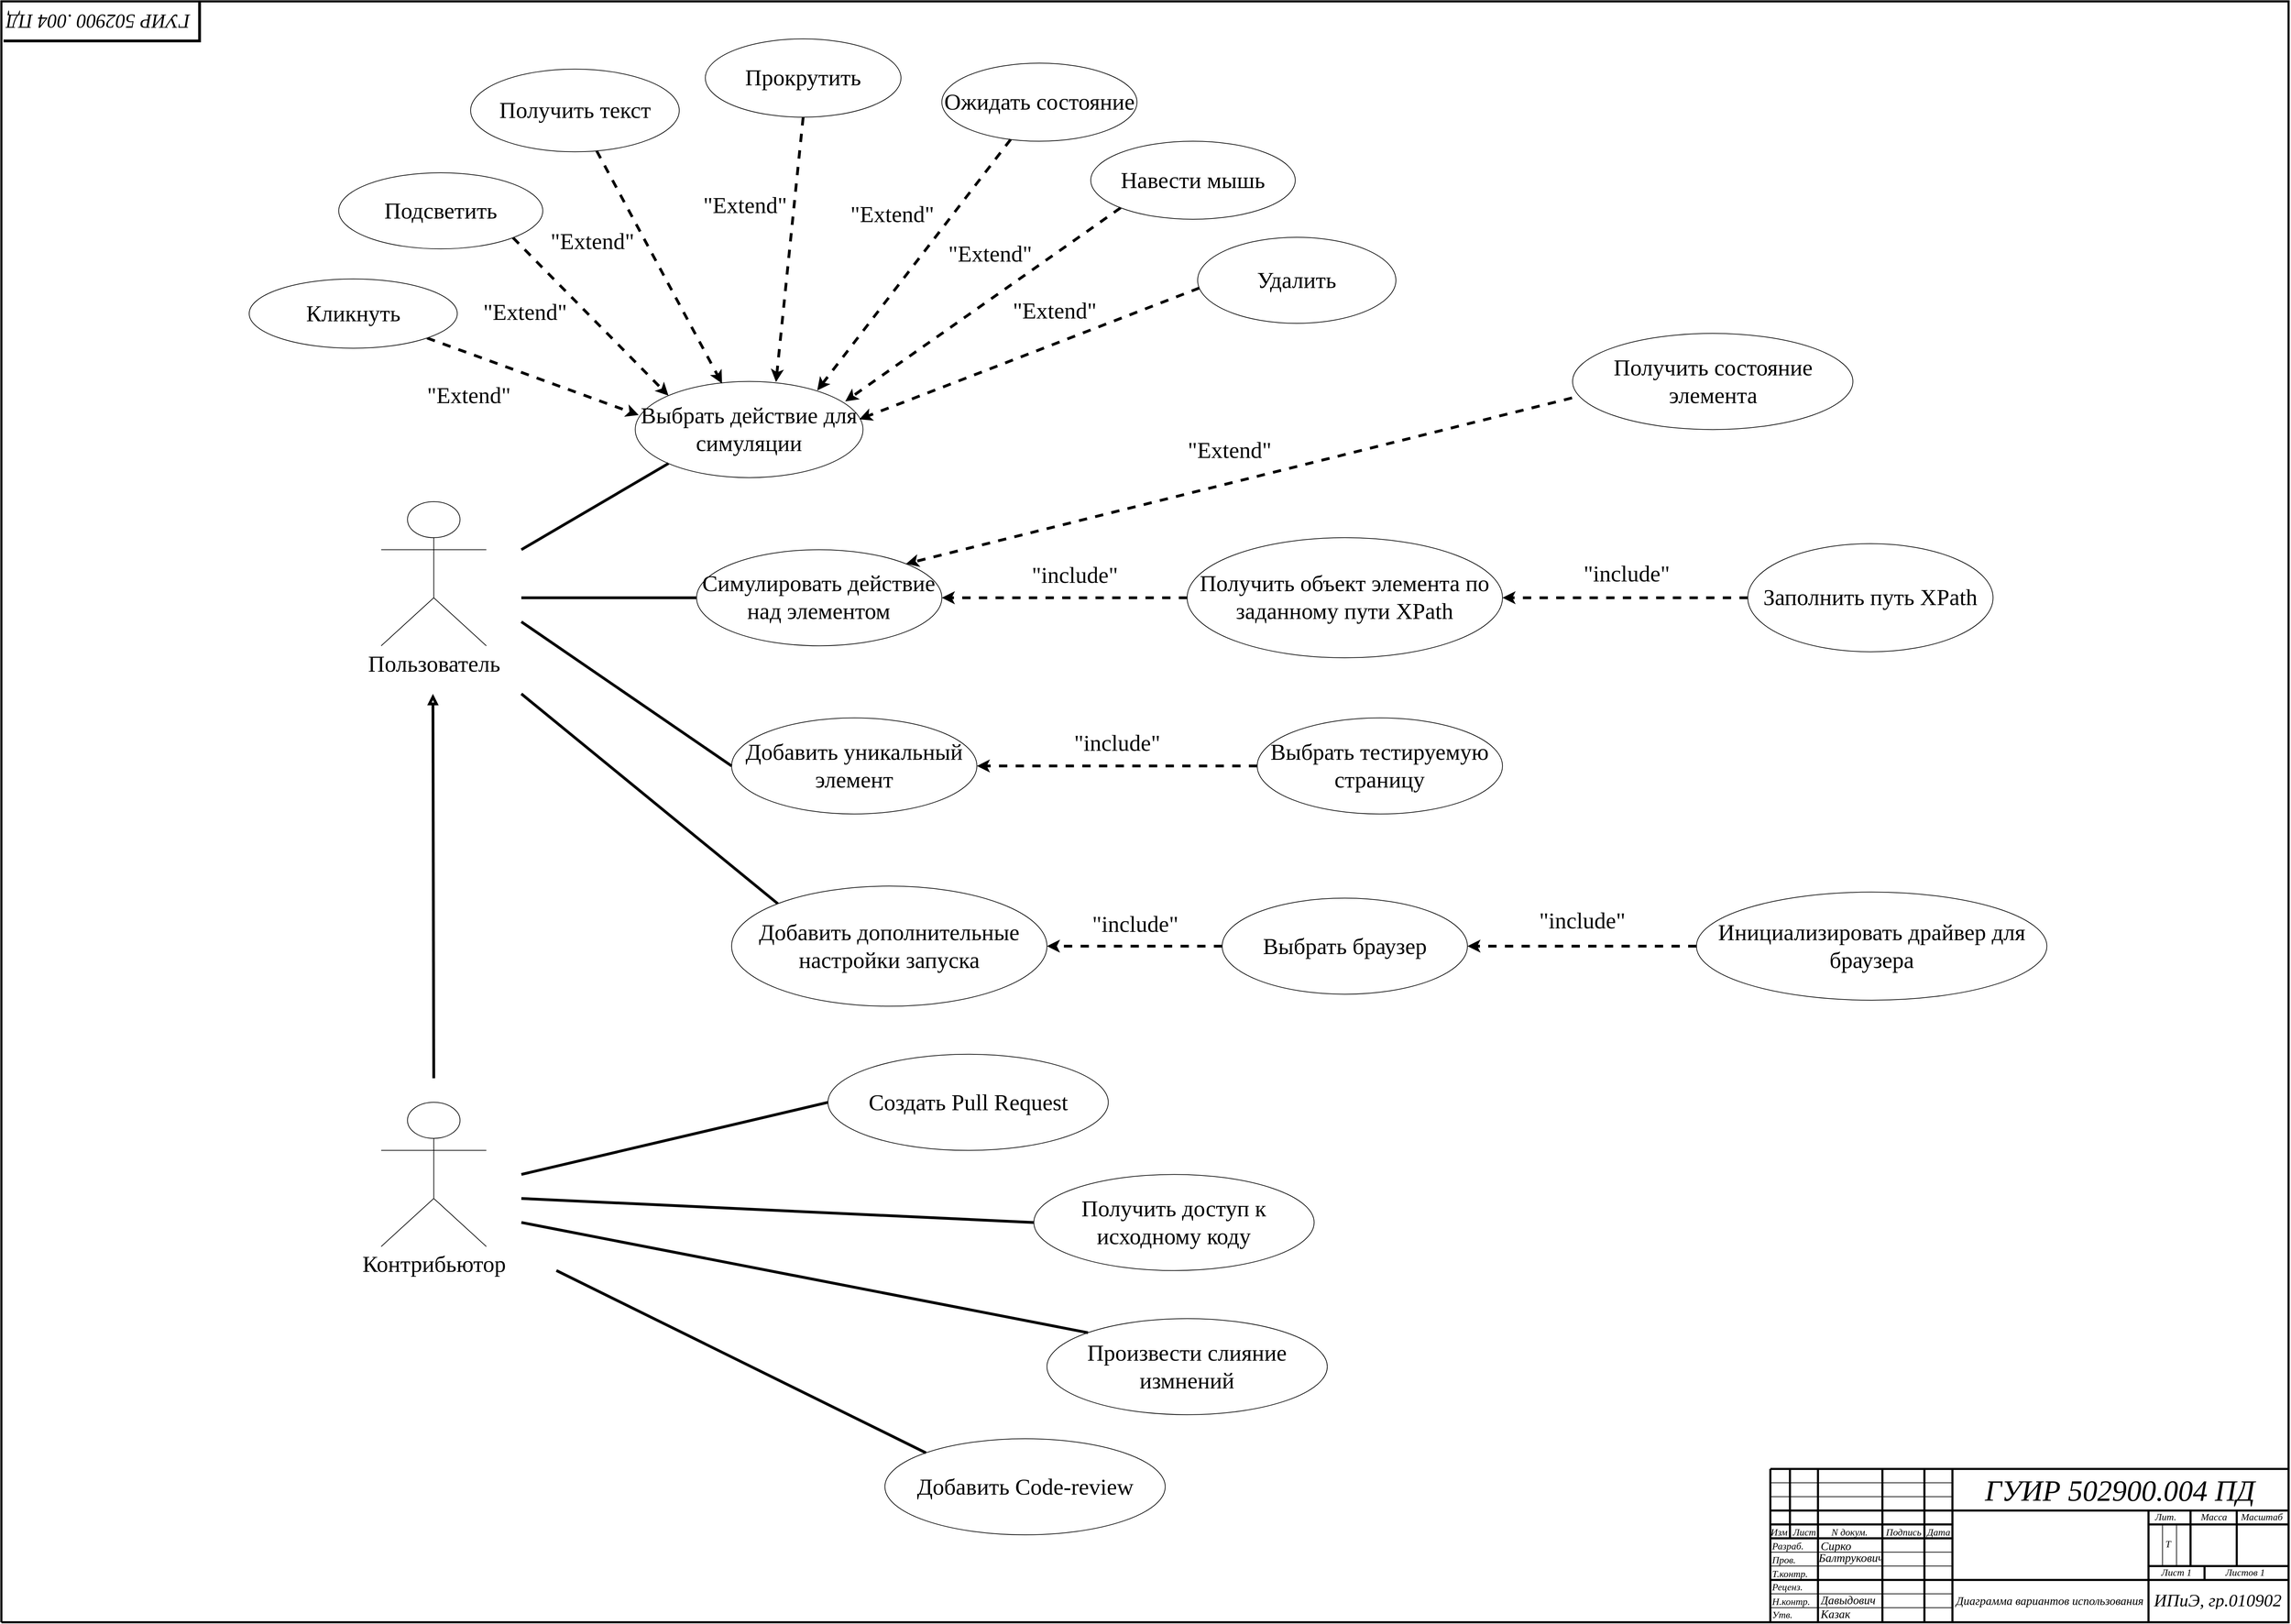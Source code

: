 <mxfile version="24.4.8" type="device">
  <diagram id="C5RBs43oDa-KdzZeNtuy" name="Page-1">
    <mxGraphModel dx="5736" dy="3344" grid="0" gridSize="10" guides="1" tooltips="1" connect="1" arrows="1" fold="1" page="1" pageScale="1" pageWidth="3300" pageHeight="2339" background="#ffffff" math="0" shadow="0">
      <root>
        <mxCell id="WIyWlLk6GJQsqaUBKTNV-0" />
        <mxCell id="WIyWlLk6GJQsqaUBKTNV-1" parent="WIyWlLk6GJQsqaUBKTNV-0" />
        <mxCell id="lW8Ky7CH6mHDjnRsKa6J-424" value="" style="group;fontFamily=isocpeur;" parent="WIyWlLk6GJQsqaUBKTNV-1" vertex="1" connectable="0">
          <mxGeometry x="1" y="1" width="3297" height="2337" as="geometry" />
        </mxCell>
        <UserObject label="&amp;nbsp;&lt;div style=&quot;font-size: 13px;&quot;&gt;&lt;/div&gt;" tags="Фон" id="lW8Ky7CH6mHDjnRsKa6J-364">
          <mxCell style="verticalAlign=middle;align=center;overflow=width;vsdxID=1;fillColor=none;gradientColor=none;shape=stencil(nZBLDoAgDERP0z3SIyjew0SURgSD+Lu9kMZoXLhwN9O+tukAlrNpJg1SzDH4QW/URgNYgZTkjA4UkwJUgGXng+6DX1zLfmoymdXo17xh5zmRJ6Q42BWCfc2oJfdAr+Yv+AP9Cb7OJ3H/2JG1HNGz/84klThPVCc=);strokeColor=#000000;strokeWidth=3;points=[];labelBackgroundColor=none;rounded=0;html=1;whiteSpace=wrap;fontSize=13;fontFamily=isocpeur;" parent="lW8Ky7CH6mHDjnRsKa6J-424" vertex="1">
            <mxGeometry x="2" y="1" width="3295" height="2336" as="geometry" />
          </mxCell>
        </UserObject>
        <UserObject label="" tags="Фон" id="lW8Ky7CH6mHDjnRsKa6J-365">
          <mxCell style="vsdxID=5;edgeStyle=none;startArrow=none;endArrow=none;startSize=5;endSize=5;strokeWidth=3;strokeColor=#000000;spacingTop=0;spacingBottom=0;spacingLeft=0;spacingRight=0;verticalAlign=middle;html=1;labelBackgroundColor=none;rounded=0;fontFamily=isocpeur;" parent="lW8Ky7CH6mHDjnRsKa6J-424" edge="1">
            <mxGeometry relative="1" as="geometry">
              <Array as="points" />
              <mxPoint x="2550.433" y="2336" as="sourcePoint" />
              <mxPoint x="2550.433" y="2116" as="targetPoint" />
            </mxGeometry>
          </mxCell>
        </UserObject>
        <UserObject label="" tags="Фон" id="lW8Ky7CH6mHDjnRsKa6J-366">
          <mxCell style="vsdxID=2;edgeStyle=none;startArrow=none;endArrow=none;startSize=5;endSize=5;strokeWidth=3;strokeColor=#000000;spacingTop=0;spacingBottom=0;spacingLeft=0;spacingRight=0;verticalAlign=middle;html=1;labelBackgroundColor=none;rounded=0;fontFamily=isocpeur;" parent="lW8Ky7CH6mHDjnRsKa6J-424" edge="1">
            <mxGeometry relative="1" as="geometry">
              <mxPoint as="offset" />
              <Array as="points" />
              <mxPoint x="2550.433" y="2116" as="sourcePoint" />
              <mxPoint x="3297" y="2116" as="targetPoint" />
            </mxGeometry>
          </mxCell>
        </UserObject>
        <UserObject label="" tags="Фон" id="lW8Ky7CH6mHDjnRsKa6J-367">
          <mxCell style="vsdxID=6;edgeStyle=none;startArrow=none;endArrow=none;startSize=5;endSize=5;strokeWidth=3;strokeColor=#000000;spacingTop=0;spacingBottom=0;spacingLeft=0;spacingRight=0;verticalAlign=middle;html=1;labelBackgroundColor=none;rounded=0;fontFamily=isocpeur;" parent="lW8Ky7CH6mHDjnRsKa6J-424" edge="1">
            <mxGeometry relative="1" as="geometry">
              <mxPoint as="offset" />
              <Array as="points" />
              <mxPoint x="2550.433" y="2176" as="sourcePoint" />
              <mxPoint x="3297" y="2176" as="targetPoint" />
            </mxGeometry>
          </mxCell>
        </UserObject>
        <UserObject label="" tags="Фон" id="lW8Ky7CH6mHDjnRsKa6J-368">
          <mxCell style="vsdxID=8;edgeStyle=none;startArrow=none;endArrow=none;startSize=5;endSize=5;strokeWidth=3;strokeColor=#000000;spacingTop=0;spacingBottom=0;spacingLeft=0;spacingRight=0;verticalAlign=middle;html=1;labelBackgroundColor=none;rounded=0;fontFamily=isocpeur;" parent="lW8Ky7CH6mHDjnRsKa6J-424" edge="1">
            <mxGeometry relative="1" as="geometry">
              <Array as="points" />
              <mxPoint x="2619.037" y="2336" as="sourcePoint" />
              <mxPoint x="2619.037" y="2116" as="targetPoint" />
            </mxGeometry>
          </mxCell>
        </UserObject>
        <UserObject label="" tags="Фон" id="lW8Ky7CH6mHDjnRsKa6J-369">
          <mxCell style="vsdxID=9;edgeStyle=none;startArrow=none;endArrow=none;startSize=5;endSize=5;strokeWidth=3;strokeColor=#000000;spacingTop=0;spacingBottom=0;spacingLeft=0;spacingRight=0;verticalAlign=middle;html=1;labelBackgroundColor=none;rounded=0;fontFamily=isocpeur;" parent="lW8Ky7CH6mHDjnRsKa6J-424" edge="1">
            <mxGeometry relative="1" as="geometry">
              <Array as="points" />
              <mxPoint x="2711.853" y="2336" as="sourcePoint" />
              <mxPoint x="2711.853" y="2116" as="targetPoint" />
            </mxGeometry>
          </mxCell>
        </UserObject>
        <UserObject label="" tags="Фон" id="lW8Ky7CH6mHDjnRsKa6J-370">
          <mxCell style="vsdxID=10;edgeStyle=none;startArrow=none;endArrow=none;startSize=5;endSize=5;strokeWidth=3;strokeColor=#000000;spacingTop=0;spacingBottom=0;spacingLeft=0;spacingRight=0;verticalAlign=middle;html=1;labelBackgroundColor=none;rounded=0;fontFamily=isocpeur;" parent="lW8Ky7CH6mHDjnRsKa6J-424" edge="1">
            <mxGeometry relative="1" as="geometry">
              <Array as="points" />
              <mxPoint x="2772.386" y="2336" as="sourcePoint" />
              <mxPoint x="2772.386" y="2116" as="targetPoint" />
            </mxGeometry>
          </mxCell>
        </UserObject>
        <UserObject label="" tags="Фон" id="lW8Ky7CH6mHDjnRsKa6J-371">
          <mxCell style="vsdxID=11;edgeStyle=none;startArrow=none;endArrow=none;startSize=5;endSize=5;strokeWidth=3;strokeColor=#000000;spacingTop=0;spacingBottom=0;spacingLeft=0;spacingRight=0;verticalAlign=middle;html=1;labelBackgroundColor=none;rounded=0;fontFamily=isocpeur;" parent="lW8Ky7CH6mHDjnRsKa6J-424" edge="1">
            <mxGeometry relative="1" as="geometry">
              <Array as="points" />
              <mxPoint x="2812.741" y="2336" as="sourcePoint" />
              <mxPoint x="2812.741" y="2116" as="targetPoint" />
            </mxGeometry>
          </mxCell>
        </UserObject>
        <UserObject label="" tags="Фон" id="lW8Ky7CH6mHDjnRsKa6J-372">
          <mxCell style="vsdxID=12;edgeStyle=none;startArrow=none;endArrow=none;startSize=5;endSize=5;strokeWidth=3;strokeColor=#000000;spacingTop=0;spacingBottom=0;spacingLeft=0;spacingRight=0;verticalAlign=middle;html=1;labelBackgroundColor=none;rounded=0;fontFamily=isocpeur;" parent="lW8Ky7CH6mHDjnRsKa6J-424" edge="1">
            <mxGeometry relative="1" as="geometry">
              <Array as="points" />
              <mxPoint x="3095.225" y="2336" as="sourcePoint" />
              <mxPoint x="3095.225" y="2176" as="targetPoint" />
            </mxGeometry>
          </mxCell>
        </UserObject>
        <UserObject label="" tags="Фон" id="lW8Ky7CH6mHDjnRsKa6J-373">
          <mxCell style="vsdxID=13;edgeStyle=none;startArrow=none;endArrow=none;startSize=5;endSize=5;strokeColor=#000000;spacingTop=0;spacingBottom=0;spacingLeft=0;spacingRight=0;verticalAlign=middle;html=1;labelBackgroundColor=none;rounded=0;fontFamily=isocpeur;" parent="lW8Ky7CH6mHDjnRsKa6J-424" edge="1">
            <mxGeometry relative="1" as="geometry">
              <mxPoint as="offset" />
              <Array as="points" />
              <mxPoint x="2550.433" y="2316" as="sourcePoint" />
              <mxPoint x="2812.741" y="2316" as="targetPoint" />
            </mxGeometry>
          </mxCell>
        </UserObject>
        <UserObject label="&lt;div style=&quot;font-size: 1px&quot;&gt;&lt;/div&gt;" tags="Фон" id="lW8Ky7CH6mHDjnRsKa6J-374">
          <mxCell style="vsdxID=14;edgeStyle=none;startArrow=none;endArrow=none;startSize=5;endSize=5;strokeColor=#000000;spacingTop=0;spacingBottom=0;spacingLeft=0;spacingRight=0;verticalAlign=middle;html=1;labelBackgroundColor=none;rounded=0;align=center;fontFamily=isocpeur;" parent="lW8Ky7CH6mHDjnRsKa6J-424" edge="1">
            <mxGeometry relative="1" as="geometry">
              <mxPoint as="offset" />
              <Array as="points" />
              <mxPoint x="2550.433" y="2296" as="sourcePoint" />
              <mxPoint x="2812.741" y="2296" as="targetPoint" />
            </mxGeometry>
          </mxCell>
        </UserObject>
        <UserObject label="" tags="Фон" id="lW8Ky7CH6mHDjnRsKa6J-375">
          <mxCell style="vsdxID=15;edgeStyle=none;startArrow=none;endArrow=none;startSize=5;endSize=5;strokeColor=#000000;spacingTop=0;spacingBottom=0;spacingLeft=0;spacingRight=0;verticalAlign=middle;html=1;labelBackgroundColor=none;rounded=0;fontFamily=isocpeur;" parent="lW8Ky7CH6mHDjnRsKa6J-424" edge="1">
            <mxGeometry relative="1" as="geometry">
              <mxPoint as="offset" />
              <Array as="points" />
              <mxPoint x="2550.433" y="2256" as="sourcePoint" />
              <mxPoint x="2812.741" y="2256" as="targetPoint" />
            </mxGeometry>
          </mxCell>
        </UserObject>
        <UserObject label="" tags="Фон" id="lW8Ky7CH6mHDjnRsKa6J-376">
          <mxCell style="vsdxID=16;edgeStyle=none;startArrow=none;endArrow=none;startSize=5;endSize=5;strokeColor=#000000;spacingTop=0;spacingBottom=0;spacingLeft=0;spacingRight=0;verticalAlign=middle;html=1;labelBackgroundColor=none;rounded=0;fontFamily=isocpeur;" parent="lW8Ky7CH6mHDjnRsKa6J-424" edge="1">
            <mxGeometry relative="1" as="geometry">
              <mxPoint as="offset" />
              <Array as="points" />
              <mxPoint x="2550.433" y="2236" as="sourcePoint" />
              <mxPoint x="2812.741" y="2236" as="targetPoint" />
            </mxGeometry>
          </mxCell>
        </UserObject>
        <UserObject label="&lt;div style=&quot;font-size: 1px&quot;&gt;&lt;/div&gt;" tags="Фон" id="lW8Ky7CH6mHDjnRsKa6J-377">
          <mxCell style="vsdxID=17;edgeStyle=none;startArrow=none;endArrow=none;startSize=5;endSize=5;strokeWidth=3;strokeColor=#000000;spacingTop=0;spacingBottom=0;spacingLeft=0;spacingRight=0;verticalAlign=middle;html=1;labelBackgroundColor=none;rounded=0;align=center;fontFamily=isocpeur;" parent="lW8Ky7CH6mHDjnRsKa6J-424" edge="1">
            <mxGeometry relative="1" as="geometry">
              <mxPoint as="offset" />
              <Array as="points" />
              <mxPoint x="2550.433" y="2216" as="sourcePoint" />
              <mxPoint x="2812.741" y="2216" as="targetPoint" />
            </mxGeometry>
          </mxCell>
        </UserObject>
        <UserObject label="" tags="Фон" id="lW8Ky7CH6mHDjnRsKa6J-378">
          <mxCell style="vsdxID=18;edgeStyle=none;startArrow=none;endArrow=none;startSize=5;endSize=5;strokeWidth=3;strokeColor=#000000;spacingTop=0;spacingBottom=0;spacingLeft=0;spacingRight=0;verticalAlign=middle;html=1;labelBackgroundColor=none;rounded=0;fontFamily=isocpeur;" parent="lW8Ky7CH6mHDjnRsKa6J-424" edge="1">
            <mxGeometry relative="1" as="geometry">
              <mxPoint as="offset" />
              <Array as="points" />
              <mxPoint x="2550.433" y="2196" as="sourcePoint" />
              <mxPoint x="2812.741" y="2196" as="targetPoint" />
            </mxGeometry>
          </mxCell>
        </UserObject>
        <UserObject label="" tags="Фон" id="lW8Ky7CH6mHDjnRsKa6J-379">
          <mxCell style="vsdxID=19;edgeStyle=none;startArrow=none;endArrow=none;startSize=5;endSize=5;strokeColor=#000000;spacingTop=0;spacingBottom=0;spacingLeft=0;spacingRight=0;verticalAlign=middle;html=1;labelBackgroundColor=none;rounded=0;fontFamily=isocpeur;" parent="lW8Ky7CH6mHDjnRsKa6J-424" edge="1">
            <mxGeometry relative="1" as="geometry">
              <mxPoint as="offset" />
              <Array as="points" />
              <mxPoint x="2550.433" y="2156" as="sourcePoint" />
              <mxPoint x="2812.741" y="2156" as="targetPoint" />
            </mxGeometry>
          </mxCell>
        </UserObject>
        <UserObject label="" tags="Фон" id="lW8Ky7CH6mHDjnRsKa6J-380">
          <mxCell style="vsdxID=20;edgeStyle=none;startArrow=none;endArrow=none;startSize=5;endSize=5;strokeColor=#000000;spacingTop=0;spacingBottom=0;spacingLeft=0;spacingRight=0;verticalAlign=middle;html=1;labelBackgroundColor=none;rounded=0;fontFamily=isocpeur;" parent="lW8Ky7CH6mHDjnRsKa6J-424" edge="1">
            <mxGeometry relative="1" as="geometry">
              <mxPoint as="offset" />
              <Array as="points" />
              <mxPoint x="2550.433" y="2136" as="sourcePoint" />
              <mxPoint x="2812.741" y="2136" as="targetPoint" />
            </mxGeometry>
          </mxCell>
        </UserObject>
        <UserObject label="" tags="Фон" id="lW8Ky7CH6mHDjnRsKa6J-381">
          <mxCell style="vsdxID=21;edgeStyle=none;startArrow=none;endArrow=none;startSize=5;endSize=5;strokeWidth=3;strokeColor=#000000;spacingTop=0;spacingBottom=0;spacingLeft=0;spacingRight=0;verticalAlign=middle;html=1;labelBackgroundColor=none;rounded=0;fontFamily=isocpeur;" parent="lW8Ky7CH6mHDjnRsKa6J-424" edge="1">
            <mxGeometry relative="1" as="geometry">
              <Array as="points" />
              <mxPoint x="2578.682" y="2116" as="sourcePoint" />
              <mxPoint x="2578.682" y="2216" as="targetPoint" />
            </mxGeometry>
          </mxCell>
        </UserObject>
        <mxCell id="lW8Ky7CH6mHDjnRsKa6J-382" value="&lt;div style=&quot;font-size: 1px&quot;&gt;&lt;/div&gt;" style="text;vsdxID=21;edgeStyle=none;startArrow=none;endArrow=none;startSize=5;endSize=5;strokeWidth=3;strokeColor=none;spacingTop=0;spacingBottom=0;spacingLeft=0;spacingRight=0;verticalAlign=middle;html=1;labelBackgroundColor=none;rounded=0;align=center;overflow=width;fillColor=none;gradientColor=none;whiteSpace=wrap;;html=1;;rotation=270;fontFamily=isocpeur;" parent="lW8Ky7CH6mHDjnRsKa6J-381" vertex="1">
          <mxGeometry width="100" height="1" relative="1" as="geometry">
            <mxPoint y="-0.5" as="offset" />
          </mxGeometry>
        </mxCell>
        <UserObject label="" tags="Фон" id="lW8Ky7CH6mHDjnRsKa6J-383">
          <mxCell style="vsdxID=22;edgeStyle=none;startArrow=none;endArrow=none;startSize=5;endSize=5;strokeWidth=3;strokeColor=#000000;spacingTop=0;spacingBottom=0;spacingLeft=0;spacingRight=0;verticalAlign=middle;html=1;labelBackgroundColor=none;rounded=0;fontFamily=isocpeur;" parent="lW8Ky7CH6mHDjnRsKa6J-424" edge="1">
            <mxGeometry relative="1" as="geometry">
              <mxPoint as="offset" />
              <Array as="points" />
              <mxPoint x="3095.225" y="2256" as="sourcePoint" />
              <mxPoint x="3297" y="2256" as="targetPoint" />
            </mxGeometry>
          </mxCell>
        </UserObject>
        <UserObject label="" tags="Фон" id="lW8Ky7CH6mHDjnRsKa6J-384">
          <mxCell style="vsdxID=23;edgeStyle=none;startArrow=none;endArrow=none;startSize=5;endSize=5;strokeWidth=3;strokeColor=#000000;spacingTop=0;spacingBottom=0;spacingLeft=0;spacingRight=0;verticalAlign=middle;html=1;labelBackgroundColor=none;rounded=0;fontFamily=isocpeur;" parent="lW8Ky7CH6mHDjnRsKa6J-424" edge="1">
            <mxGeometry relative="1" as="geometry">
              <mxPoint as="offset" />
              <Array as="points" />
              <mxPoint x="3095.225" y="2196" as="sourcePoint" />
              <mxPoint x="3297" y="2196" as="targetPoint" />
            </mxGeometry>
          </mxCell>
        </UserObject>
        <UserObject label="" tags="Фон" id="lW8Ky7CH6mHDjnRsKa6J-385">
          <mxCell style="vsdxID=24;edgeStyle=none;startArrow=none;endArrow=none;startSize=5;endSize=5;strokeColor=#000000;spacingTop=0;spacingBottom=0;spacingLeft=0;spacingRight=0;verticalAlign=middle;html=1;labelBackgroundColor=none;rounded=0;fontFamily=isocpeur;" parent="lW8Ky7CH6mHDjnRsKa6J-424" edge="1">
            <mxGeometry relative="1" as="geometry">
              <Array as="points" />
              <mxPoint x="3115.403" y="2196" as="sourcePoint" />
              <mxPoint x="3115.403" y="2256" as="targetPoint" />
            </mxGeometry>
          </mxCell>
        </UserObject>
        <UserObject label="" tags="Фон" id="lW8Ky7CH6mHDjnRsKa6J-386">
          <mxCell style="vsdxID=25;edgeStyle=none;startArrow=none;endArrow=none;startSize=5;endSize=5;strokeColor=#000000;spacingTop=0;spacingBottom=0;spacingLeft=0;spacingRight=0;verticalAlign=middle;html=1;labelBackgroundColor=none;rounded=0;fontFamily=isocpeur;" parent="lW8Ky7CH6mHDjnRsKa6J-424" edge="1">
            <mxGeometry relative="1" as="geometry">
              <Array as="points" />
              <mxPoint x="3135.58" y="2196" as="sourcePoint" />
              <mxPoint x="3135.58" y="2256" as="targetPoint" />
            </mxGeometry>
          </mxCell>
        </UserObject>
        <UserObject label="" tags="Фон" id="lW8Ky7CH6mHDjnRsKa6J-387">
          <mxCell style="vsdxID=26;edgeStyle=none;startArrow=none;endArrow=none;startSize=5;endSize=5;strokeWidth=3;strokeColor=#000000;spacingTop=0;spacingBottom=0;spacingLeft=0;spacingRight=0;verticalAlign=middle;html=1;labelBackgroundColor=none;rounded=0;fontFamily=isocpeur;" parent="lW8Ky7CH6mHDjnRsKa6J-424" edge="1">
            <mxGeometry relative="1" as="geometry">
              <Array as="points" />
              <mxPoint x="3155.758" y="2176" as="sourcePoint" />
              <mxPoint x="3155.758" y="2256" as="targetPoint" />
            </mxGeometry>
          </mxCell>
        </UserObject>
        <UserObject label="" tags="Фон" id="lW8Ky7CH6mHDjnRsKa6J-388">
          <mxCell style="vsdxID=27;edgeStyle=none;startArrow=none;endArrow=none;startSize=5;endSize=5;strokeWidth=3;strokeColor=#000000;spacingTop=0;spacingBottom=0;spacingLeft=0;spacingRight=0;verticalAlign=middle;html=1;labelBackgroundColor=none;rounded=0;fontFamily=isocpeur;" parent="lW8Ky7CH6mHDjnRsKa6J-424" edge="1">
            <mxGeometry relative="1" as="geometry">
              <Array as="points" />
              <mxPoint x="3222.343" y="2176" as="sourcePoint" />
              <mxPoint x="3222.343" y="2256" as="targetPoint" />
            </mxGeometry>
          </mxCell>
        </UserObject>
        <UserObject label="" tags="Фон" id="lW8Ky7CH6mHDjnRsKa6J-389">
          <mxCell style="vsdxID=28;edgeStyle=none;startArrow=none;endArrow=none;startSize=5;endSize=5;strokeWidth=3;strokeColor=#000000;spacingTop=0;spacingBottom=0;spacingLeft=0;spacingRight=0;verticalAlign=middle;html=1;labelBackgroundColor=none;rounded=0;fontFamily=isocpeur;" parent="lW8Ky7CH6mHDjnRsKa6J-424" edge="1">
            <mxGeometry relative="1" as="geometry">
              <Array as="points" />
              <mxPoint x="3175.935" y="2256" as="sourcePoint" />
              <mxPoint x="3175.935" y="2276" as="targetPoint" />
            </mxGeometry>
          </mxCell>
        </UserObject>
        <UserObject label="&lt;div style=&quot;font-size: 1px&quot;&gt;&lt;p style=&quot;text-align:center;margin-left:0;margin-right:0;margin-top:0px;margin-bottom:0px;text-indent:0;vertical-align:middle;direction:ltr;&quot;&gt;&lt;font style=&quot;font-size: 42.33px; color: rgb(0, 0, 0); direction: ltr; letter-spacing: 0px; line-height: 100%; opacity: 1;&quot;&gt;&lt;i&gt;ГУИР 502900&lt;/i&gt;&lt;/font&gt;&lt;font style=&quot;font-size: 42.33px; color: rgb(0, 0, 0); direction: ltr; letter-spacing: 0px; line-height: 100%; opacity: 1;&quot;&gt;&lt;i&gt;.&lt;/i&gt;&lt;/font&gt;&lt;font style=&quot;font-size: 42.33px; color: rgb(0, 0, 0); direction: ltr; letter-spacing: 0px; line-height: 100%; opacity: 1;&quot;&gt;&lt;i&gt;004&lt;/i&gt;&lt;/font&gt;&lt;font style=&quot;font-size: 42.33px; color: rgb(0, 0, 0); direction: ltr; letter-spacing: 0px; line-height: 100%; opacity: 1;&quot;&gt;&lt;i&gt;&amp;nbsp;&lt;/i&gt;&lt;/font&gt;&lt;font style=&quot;font-size: 42.33px; color: rgb(0, 0, 0); direction: ltr; letter-spacing: 0px; line-height: 100%; opacity: 1;&quot;&gt;&lt;i&gt;ПД&lt;/i&gt;&lt;/font&gt;&lt;font style=&quot;font-size: 42.33px; color: rgb(0, 0, 0); direction: ltr; letter-spacing: 0px; line-height: 100%; opacity: 1;&quot;&gt;&lt;i&gt;&lt;br&gt;&lt;/i&gt;&lt;/font&gt;&lt;/p&gt;&lt;/div&gt;" tags="Фон" id="lW8Ky7CH6mHDjnRsKa6J-393">
          <mxCell style="verticalAlign=middle;align=center;overflow=width;vsdxID=232;fillColor=none;gradientColor=none;shape=stencil(nZBLDoAgDERP0z3SIyjew0SURgSD+Lu9kMZoXLhwN9O+tukAlrNpJg1SzDH4QW/URgNYgZTkjA4UkwJUgGXng+6DX1zLfmoymdXo17xh5zmRJ6Q42BWCfc2oJfdAr+Yv+AP9Cb7OJ3H/2JG1HNGz/84klThPVCc=);strokeColor=none;points=[];labelBackgroundColor=none;rounded=0;html=1;whiteSpace=wrap;fontFamily=isocpeur;" parent="lW8Ky7CH6mHDjnRsKa6J-424" vertex="1">
            <mxGeometry x="2811.732" y="2118" width="484.259" height="60" as="geometry" />
          </mxCell>
        </UserObject>
        <UserObject label="" tags="Фон" id="lW8Ky7CH6mHDjnRsKa6J-394">
          <mxCell style="vsdxID=235;fillColor=#FFFFFF;gradientColor=none;shape=stencil(nY9LDoAgDERP0z3SI/i5B4koRAWC+Lu9NI3xs3Q3075ppoDlbFTQIMWcoh/0ZttkACuQ0jqjo01ZAdaAZeej7qNfXMs+KCJJTX6lCzvnBCWkONgVgn3D6GjdA72Wv+AXmsXdh1957r7d84j/xvoE);strokeColor=#000000;strokeWidth=4;points=[];labelBackgroundColor=none;rounded=0;html=1;whiteSpace=wrap;fontFamily=isocpeur;" parent="lW8Ky7CH6mHDjnRsKa6J-424" vertex="1">
            <mxGeometry x="5.044" y="1" width="282.485" height="57" as="geometry" />
          </mxCell>
        </UserObject>
        <UserObject label="&lt;div style=&quot;font-size: 1px&quot;&gt;&lt;p style=&quot;text-align:center;margin-left:0;margin-right:0;margin-top:0px;margin-bottom:0px;text-indent:0;vertical-align:middle;direction:ltr;&quot;&gt;&lt;font style=&quot;font-size: 25.4px; color: rgb(0, 0, 0); direction: ltr; letter-spacing: 0px; line-height: 100%; opacity: 1;&quot;&gt;&lt;i&gt;ИПиЭ,&lt;/i&gt;&lt;/font&gt;&lt;font style=&quot;font-size: 25.4px; color: rgb(0, 0, 0); direction: ltr; letter-spacing: 0px; line-height: 100%; opacity: 1;&quot;&gt;&lt;i&gt; &lt;/i&gt;&lt;/font&gt;&lt;font style=&quot;font-size: 25.4px; color: rgb(0, 0, 0); direction: ltr; letter-spacing: 0px; line-height: 100%; opacity: 1;&quot;&gt;&lt;i&gt;гр.010902&lt;/i&gt;&lt;/font&gt;&lt;font style=&quot;font-size: 25.4px; color: rgb(0, 0, 0); direction: ltr; letter-spacing: 0px; line-height: 100%; opacity: 1;&quot;&gt;&lt;i&gt;&lt;br&gt;&lt;/i&gt;&lt;/font&gt;&lt;/p&gt;&lt;/div&gt;" tags="Фон" id="lW8Ky7CH6mHDjnRsKa6J-395">
          <mxCell style="verticalAlign=middle;align=center;overflow=width;vsdxID=246;fillColor=none;gradientColor=none;shape=stencil(nZBLDoAgDERP0z3SIyjew0SURgSD+Lu9kMZoXLhwN9O+tukAlrNpJg1SzDH4QW/URgNYgZTkjA4UkwJUgGXng+6DX1zLfmoymdXo17xh5zmRJ6Q42BWCfc2oJfdAr+Yv+AP9Cb7OJ3H/2JG1HNGz/84klThPVCc=);strokeColor=none;points=[[1,0.02,0]];labelBackgroundColor=none;rounded=0;html=1;whiteSpace=wrap;fontFamily=isocpeur;" parent="lW8Ky7CH6mHDjnRsKa6J-424" vertex="1">
            <mxGeometry x="3094.216" y="2275" width="201.775" height="60" as="geometry" />
          </mxCell>
        </UserObject>
        <UserObject label="&lt;div style=&quot;font-size: 1px&quot;&gt;&lt;p style=&quot;text-align:center;margin-left:0;margin-right:0;margin-top:0px;margin-bottom:0px;text-indent:0;vertical-align:middle;direction:ltr;&quot;&gt;&lt;font style=&quot;font-size: 14.11px; color: rgb(0, 0, 0); direction: ltr; letter-spacing: 0px; line-height: 120%; opacity: 1;&quot;&gt;&lt;i&gt;N &lt;/i&gt;&lt;/font&gt;&lt;font style=&quot;font-size: 14.11px; color: rgb(0, 0, 0); direction: ltr; letter-spacing: 0px; line-height: 120%; opacity: 1;&quot;&gt;&lt;i&gt;докум.&lt;br&gt;&lt;/i&gt;&lt;/font&gt;&lt;/p&gt;&lt;/div&gt;" tags="Фон" id="lW8Ky7CH6mHDjnRsKa6J-396">
          <mxCell style="verticalAlign=middle;align=center;overflow=width;vsdxID=380;fillColor=none;gradientColor=none;shape=stencil(nZBLDoAgDERP0z3SIyjew0SURgSD+Lu9kMZoXLhwN9O+tukAlrNpJg1SzDH4QW/URgNYgZTkjA4UkwJUgGXng+6DX1zLfmoymdXo17xh5zmRJ6Q42BWCfc2oJfdAr+Yv+AP9Cb7OJ3H/2JG1HNGz/84klThPVCc=);strokeColor=none;points=[];labelBackgroundColor=none;rounded=0;html=1;whiteSpace=wrap;fontFamily=isocpeur;" parent="lW8Ky7CH6mHDjnRsKa6J-424" vertex="1">
            <mxGeometry x="2619.037" y="2197" width="90.799" height="20" as="geometry" />
          </mxCell>
        </UserObject>
        <UserObject label="&lt;div style=&quot;font-size: 1px&quot;&gt;&lt;font style=&quot;font-size: 14.11px; color: rgb(0, 0, 0); direction: ltr; letter-spacing: 0px; line-height: 120%; opacity: 1;&quot;&gt;&lt;i&gt;Подпись&lt;br&gt;&lt;/i&gt;&lt;/font&gt;&lt;/div&gt;" tags="Фон" id="lW8Ky7CH6mHDjnRsKa6J-397">
          <mxCell style="verticalAlign=middle;align=center;overflow=width;vsdxID=381;fillColor=none;gradientColor=none;shape=stencil(nZBLDoAgDERP0z3SIyjew0SURgSD+Lu9kMZoXLhwN9O+tukAlrNpJg1SzDH4QW/URgNYgZTkjA4UkwJUgGXng+6DX1zLfmoymdXo17xh5zmRJ6Q42BWCfc2oJfdAr+Yv+AP9Cb7OJ3H/2JG1HNGz/84klThPVCc=);strokeColor=none;points=[];labelBackgroundColor=none;rounded=0;html=1;whiteSpace=wrap;fontFamily=isocpeur;" parent="lW8Ky7CH6mHDjnRsKa6J-424" vertex="1">
            <mxGeometry x="2709.835" y="2197" width="64.568" height="20" as="geometry" />
          </mxCell>
        </UserObject>
        <UserObject label="&lt;div style=&quot;font-size: 1px&quot;&gt;&lt;font style=&quot;font-size: 14.11px; color: rgb(0, 0, 0); direction: ltr; letter-spacing: 0px; line-height: 120%; opacity: 1;&quot;&gt;&lt;i&gt;Дата&lt;br&gt;&lt;/i&gt;&lt;/font&gt;&lt;/div&gt;" tags="Фон" id="lW8Ky7CH6mHDjnRsKa6J-398">
          <mxCell style="verticalAlign=middle;align=center;overflow=width;vsdxID=382;fillColor=none;gradientColor=none;shape=stencil(nZBLDoAgDERP0z3SIyjew0SURgSD+Lu9kMZoXLhwN9O+tukAlrNpJg1SzDH4QW/URgNYgZTkjA4UkwJUgGXng+6DX1zLfmoymdXo17xh5zmRJ6Q42BWCfc2oJfdAr+Yv+AP9Cb7OJ3H/2JG1HNGz/84klThPVCc=);strokeColor=none;points=[];labelBackgroundColor=none;rounded=0;html=1;whiteSpace=wrap;fontFamily=isocpeur;" parent="lW8Ky7CH6mHDjnRsKa6J-424" vertex="1">
            <mxGeometry x="2768.35" y="2197" width="50.444" height="20" as="geometry" />
          </mxCell>
        </UserObject>
        <UserObject label="&lt;div style=&quot;font-size: 1px&quot;&gt;&lt;font style=&quot;font-size: 14.11px; color: rgb(0, 0, 0); direction: ltr; letter-spacing: 0px; line-height: 120%; opacity: 1;&quot;&gt;&lt;i&gt;Изм&lt;br&gt;&lt;/i&gt;&lt;/font&gt;&lt;/div&gt;" tags="Фон" id="lW8Ky7CH6mHDjnRsKa6J-399">
          <mxCell style="verticalAlign=middle;align=center;overflow=width;vsdxID=384;fillColor=none;gradientColor=none;shape=stencil(nZBLDoAgDERP0z3SIyjew0SURgSD+Lu9kMZoXLhwN9O+tukAlrNpJg1SzDH4QW/URgNYgZTkjA4UkwJUgGXng+6DX1zLfmoymdXo17xh5zmRJ6Q42BWCfc2oJfdAr+Yv+AP9Cb7OJ3H/2JG1HNGz/84klThPVCc=);strokeColor=none;points=[];labelBackgroundColor=none;rounded=0;html=1;whiteSpace=wrap;fontFamily=isocpeur;" parent="lW8Ky7CH6mHDjnRsKa6J-424" vertex="1">
            <mxGeometry x="2545.389" y="2197" width="36.319" height="20" as="geometry" />
          </mxCell>
        </UserObject>
        <UserObject label="&lt;div style=&quot;font-size: 1px&quot;&gt;&lt;font style=&quot;font-size: 14.11px; color: rgb(0, 0, 0); direction: ltr; letter-spacing: 0px; line-height: 120%; opacity: 1;&quot;&gt;&lt;i&gt;Лист&lt;br&gt;&lt;/i&gt;&lt;/font&gt;&lt;/div&gt;" tags="Фон" id="lW8Ky7CH6mHDjnRsKa6J-400">
          <mxCell style="verticalAlign=middle;align=center;overflow=width;vsdxID=385;fillColor=none;gradientColor=none;shape=stencil(nZBLDoAgDERP0z3SIyjew0SURgSD+Lu9kMZoXLhwN9O+tukAlrNpJg1SzDH4QW/URgNYgZTkjA4UkwJUgGXng+6DX1zLfmoymdXo17xh5zmRJ6Q42BWCfc2oJfdAr+Yv+AP9Cb7OJ3H/2JG1HNGz/84klThPVCc=);strokeColor=none;points=[];labelBackgroundColor=none;rounded=0;html=1;whiteSpace=wrap;fontFamily=isocpeur;" parent="lW8Ky7CH6mHDjnRsKa6J-424" vertex="1">
            <mxGeometry x="2576.664" y="2197" width="45.399" height="20" as="geometry" />
          </mxCell>
        </UserObject>
        <UserObject label="&lt;div style=&quot;font-size: 1px&quot;&gt;&lt;p style=&quot;text-align:left;margin-left:0;margin-right:0;margin-top:0px;margin-bottom:0px;text-indent:0;vertical-align:middle;direction:ltr;&quot;&gt;&lt;font style=&quot;font-size: 14.11px; color: rgb(0, 0, 0); direction: ltr; letter-spacing: 0px; line-height: 120%; opacity: 1;&quot;&gt;&lt;i&gt;Пров.&lt;br&gt;&lt;/i&gt;&lt;/font&gt;&lt;/p&gt;&lt;/div&gt;" tags="Фон" id="lW8Ky7CH6mHDjnRsKa6J-401">
          <mxCell style="verticalAlign=middle;align=left;overflow=width;vsdxID=386;fillColor=none;gradientColor=none;shape=stencil(nZBLDoAgDERP0z3SIyjew0SURgSD+Lu9kMZoXLhwN9O+tukAlrNpJg1SzDH4QW/URgNYgZTkjA4UkwJUgGXng+6DX1zLfmoymdXo17xh5zmRJ6Q42BWCfc2oJfdAr+Yv+AP9Cb7OJ3H/2JG1HNGz/84klThPVCc=);strokeColor=none;points=[];labelBackgroundColor=none;rounded=0;html=1;whiteSpace=wrap;fontFamily=isocpeur;" parent="lW8Ky7CH6mHDjnRsKa6J-424" vertex="1">
            <mxGeometry x="2553.424" y="2237" width="68.603" height="20" as="geometry" />
          </mxCell>
        </UserObject>
        <UserObject label="&lt;div style=&quot;font-size: 1px&quot;&gt;&lt;p style=&quot;text-align:left;margin-left:0;margin-right:0;margin-top:0px;margin-bottom:0px;text-indent:0;vertical-align:middle;direction:ltr;&quot;&gt;&lt;font style=&quot;font-size: 14.11px; color: rgb(0, 0, 0); direction: ltr; letter-spacing: 0px; line-height: 120%; opacity: 1;&quot;&gt;&lt;i&gt;Разраб.&lt;br&gt;&lt;/i&gt;&lt;/font&gt;&lt;/p&gt;&lt;/div&gt;" tags="Фон" id="lW8Ky7CH6mHDjnRsKa6J-402">
          <mxCell style="verticalAlign=middle;align=left;overflow=width;vsdxID=387;fillColor=none;gradientColor=none;shape=stencil(nZBLDoAgDERP0z3SIyjew0SURgSD+Lu9kMZoXLhwN9O+tukAlrNpJg1SzDH4QW/URgNYgZTkjA4UkwJUgGXng+6DX1zLfmoymdXo17xh5zmRJ6Q42BWCfc2oJfdAr+Yv+AP9Cb7OJ3H/2JG1HNGz/84klThPVCc=);strokeColor=none;points=[];labelBackgroundColor=none;rounded=0;html=1;whiteSpace=wrap;fontFamily=isocpeur;" parent="lW8Ky7CH6mHDjnRsKa6J-424" vertex="1">
            <mxGeometry x="2553.424" y="2217" width="68.603" height="20" as="geometry" />
          </mxCell>
        </UserObject>
        <UserObject label="&lt;div style=&quot;font-size: 1px&quot;&gt;&lt;p style=&quot;text-align:left;margin-left:0;margin-right:0;margin-top:0px;margin-bottom:0px;text-indent:0;vertical-align:middle;direction:ltr;&quot;&gt;&lt;font style=&quot;font-size: 14.11px; color: rgb(0, 0, 0); direction: ltr; letter-spacing: 0px; line-height: 120%; opacity: 1;&quot;&gt;&lt;i&gt;Т.контр.&lt;br&gt;&lt;/i&gt;&lt;/font&gt;&lt;/p&gt;&lt;/div&gt;" tags="Фон" id="lW8Ky7CH6mHDjnRsKa6J-403">
          <mxCell style="verticalAlign=middle;align=left;overflow=width;vsdxID=388;fillColor=none;gradientColor=none;shape=stencil(nZBLDoAgDERP0z3SIyjew0SURgSD+Lu9kMZoXLhwN9O+tukAlrNpJg1SzDH4QW/URgNYgZTkjA4UkwJUgGXng+6DX1zLfmoymdXo17xh5zmRJ6Q42BWCfc2oJfdAr+Yv+AP9Cb7OJ3H/2JG1HNGz/84klThPVCc=);strokeColor=none;points=[];labelBackgroundColor=none;rounded=0;html=1;whiteSpace=wrap;fontFamily=isocpeur;" parent="lW8Ky7CH6mHDjnRsKa6J-424" vertex="1">
            <mxGeometry x="2553.424" y="2257" width="68.603" height="20" as="geometry" />
          </mxCell>
        </UserObject>
        <UserObject label="&lt;div style=&quot;font-size: 1px&quot;&gt;&lt;p style=&quot;text-align:left;margin-left:0;margin-right:0;margin-top:0px;margin-bottom:0px;text-indent:0;vertical-align:middle;direction:ltr;&quot;&gt;&lt;font style=&quot;font-size: 14.11px; color: rgb(0, 0, 0); direction: ltr; letter-spacing: 0px; line-height: 120%; opacity: 1;&quot;&gt;&lt;i&gt;Н.контр.&lt;br&gt;&lt;/i&gt;&lt;/font&gt;&lt;/p&gt;&lt;/div&gt;" tags="Фон" id="lW8Ky7CH6mHDjnRsKa6J-404">
          <mxCell style="verticalAlign=middle;align=left;overflow=width;vsdxID=389;fillColor=none;gradientColor=none;shape=stencil(nZBLDoAgDERP0z3SIyjew0SURgSD+Lu9kMZoXLhwN9O+tukAlrNpJg1SzDH4QW/URgNYgZTkjA4UkwJUgGXng+6DX1zLfmoymdXo17xh5zmRJ6Q42BWCfc2oJfdAr+Yv+AP9Cb7OJ3H/2JG1HNGz/84klThPVCc=);strokeColor=none;points=[];labelBackgroundColor=none;rounded=0;html=1;whiteSpace=wrap;fontFamily=isocpeur;" parent="lW8Ky7CH6mHDjnRsKa6J-424" vertex="1">
            <mxGeometry x="2553.424" y="2297" width="68.603" height="20" as="geometry" />
          </mxCell>
        </UserObject>
        <UserObject label="&lt;div style=&quot;font-size: 1px&quot;&gt;&lt;p style=&quot;text-align:left;margin-left:0;margin-right:0;margin-top:0px;margin-bottom:0px;text-indent:0;vertical-align:middle;direction:ltr;&quot;&gt;&lt;font style=&quot;font-size: 14.11px; color: rgb(0, 0, 0); direction: ltr; letter-spacing: 0px; line-height: 120%; opacity: 1;&quot;&gt;&lt;i&gt;Утв.&lt;br&gt;&lt;/i&gt;&lt;/font&gt;&lt;/p&gt;&lt;/div&gt;" tags="Фон" id="lW8Ky7CH6mHDjnRsKa6J-405">
          <mxCell style="verticalAlign=middle;align=left;overflow=width;vsdxID=390;fillColor=none;gradientColor=none;shape=stencil(nZBLDoAgDERP0z3SIyjew0SURgSD+Lu9kMZoXLhwN9O+tukAlrNpJg1SzDH4QW/URgNYgZTkjA4UkwJUgGXng+6DX1zLfmoymdXo17xh5zmRJ6Q42BWCfc2oJfdAr+Yv+AP9Cb7OJ3H/2JG1HNGz/84klThPVCc=);strokeColor=none;points=[];labelBackgroundColor=none;rounded=0;html=1;whiteSpace=wrap;fontFamily=isocpeur;" parent="lW8Ky7CH6mHDjnRsKa6J-424" vertex="1">
            <mxGeometry x="2553.424" y="2316" width="68.603" height="20" as="geometry" />
          </mxCell>
        </UserObject>
        <UserObject label="&lt;div style=&quot;font-size: 1px&quot;&gt;&lt;p style=&quot;text-align:left;margin-left:0;margin-right:0;margin-top:0px;margin-bottom:0px;text-indent:0;vertical-align:middle;direction:ltr;&quot;&gt;&lt;font style=&quot;font-size: 14.11px; color: rgb(0, 0, 0); direction: ltr; letter-spacing: 0px; line-height: 120%; opacity: 1;&quot;&gt;&lt;i&gt;Реценз.&lt;br&gt;&lt;/i&gt;&lt;/font&gt;&lt;/p&gt;&lt;/div&gt;" tags="Фон" id="lW8Ky7CH6mHDjnRsKa6J-406">
          <mxCell style="verticalAlign=middle;align=left;overflow=width;vsdxID=394;fillColor=none;gradientColor=none;shape=stencil(nZBLDoAgDERP0z3SIyjew0SURgSD+Lu9kMZoXLhwN9O+tukAlrNpJg1SzDH4QW/URgNYgZTkjA4UkwJUgGXng+6DX1zLfmoymdXo17xh5zmRJ6Q42BWCfc2oJfdAr+Yv+AP9Cb7OJ3H/2JG1HNGz/84klThPVCc=);strokeColor=none;points=[];labelBackgroundColor=none;rounded=0;html=1;whiteSpace=wrap;fontFamily=isocpeur;" parent="lW8Ky7CH6mHDjnRsKa6J-424" vertex="1">
            <mxGeometry x="2553.424" y="2276" width="70.621" height="20" as="geometry" />
          </mxCell>
        </UserObject>
        <UserObject label="&lt;div style=&quot;font-size: 1px&quot;&gt;&lt;font style=&quot;font-size: 14.11px; color: rgb(0, 0, 0); direction: ltr; letter-spacing: 0px; line-height: 120%; opacity: 1;&quot;&gt;&lt;i&gt;Лит.&lt;br&gt;&lt;/i&gt;&lt;/font&gt;&lt;/div&gt;" tags="Фон" id="lW8Ky7CH6mHDjnRsKa6J-407">
          <mxCell style="verticalAlign=middle;align=center;overflow=width;vsdxID=395;fillColor=none;gradientColor=none;shape=stencil(nZBLDoAgDERP0z3SIyjew0SURgSD+Lu9kMZoXLhwN9O+tukAlrNpJg1SzDH4QW/URgNYgZTkjA4UkwJUgGXng+6DX1zLfmoymdXo17xh5zmRJ6Q42BWCfc2oJfdAr+Yv+AP9Cb7OJ3H/2JG1HNGz/84klThPVCc=);strokeColor=none;points=[];labelBackgroundColor=none;rounded=0;html=1;whiteSpace=wrap;fontFamily=isocpeur;" parent="lW8Ky7CH6mHDjnRsKa6J-424" vertex="1">
            <mxGeometry x="3012.498" y="2171" width="215.899" height="28" as="geometry" />
          </mxCell>
        </UserObject>
        <UserObject label="&lt;div style=&quot;font-size: 1px&quot;&gt;&lt;p style=&quot;text-align:center;margin-left:0;margin-right:0;margin-top:0px;margin-bottom:0px;text-indent:0;vertical-align:middle;direction:ltr;&quot;&gt;&lt;font style=&quot;font-size: 14.11px; color: rgb(0, 0, 0); direction: ltr; letter-spacing: 0px; line-height: 120%; opacity: 1;&quot;&gt;&lt;i&gt;Лист 1&lt;/i&gt;&lt;/font&gt;&lt;font style=&quot;font-size: 14.11px; color: rgb(0, 0, 0); direction: ltr; letter-spacing: 0px; line-height: 120%; opacity: 1;&quot;&gt;&lt;i&gt;&lt;br&gt;&lt;/i&gt;&lt;/font&gt;&lt;/p&gt;&lt;/div&gt;" tags="Фон" id="lW8Ky7CH6mHDjnRsKa6J-408">
          <mxCell style="verticalAlign=middle;align=center;overflow=width;vsdxID=396;fillColor=none;gradientColor=none;shape=stencil(nZBLDoAgDERP0z3SIyjew0SURgSD+Lu9kMZoXLhwN9O+tukAlrNpJg1SzDH4QW/URgNYgZTkjA4UkwJUgGXng+6DX1zLfmoymdXo17xh5zmRJ6Q42BWCfc2oJfdAr+Yv+AP9Cb7OJ3H/2JG1HNGz/84klThPVCc=);strokeColor=none;points=[];labelBackgroundColor=none;rounded=0;html=1;whiteSpace=wrap;fontFamily=isocpeur;" parent="lW8Ky7CH6mHDjnRsKa6J-424" vertex="1">
            <mxGeometry x="3095.225" y="2255" width="80.71" height="20" as="geometry" />
          </mxCell>
        </UserObject>
        <UserObject label="&lt;div style=&quot;font-size: 1px&quot;&gt;&lt;p style=&quot;text-align:center;margin-left:0;margin-right:0;margin-top:0px;margin-bottom:0px;text-indent:0;vertical-align:middle;direction:ltr;&quot;&gt;&lt;font style=&quot;font-size: 14.11px; color: rgb(0, 0, 0); direction: ltr; letter-spacing: 0px; line-height: 120%; opacity: 1;&quot;&gt;&lt;i&gt;Листов 1&lt;/i&gt;&lt;/font&gt;&lt;font style=&quot;font-size: 14.11px; color: rgb(0, 0, 0); direction: ltr; letter-spacing: 0px; line-height: 120%; opacity: 1;&quot;&gt;&lt;i&gt;&lt;br&gt;&lt;/i&gt;&lt;/font&gt;&lt;/p&gt;&lt;/div&gt;" tags="Фон" id="lW8Ky7CH6mHDjnRsKa6J-409">
          <mxCell style="verticalAlign=middle;align=center;overflow=width;vsdxID=397;fillColor=none;gradientColor=none;shape=stencil(nZBLDoAgDERP0z3SIyjew0SURgSD+Lu9kMZoXLhwN9O+tukAlrNpJg1SzDH4QW/URgNYgZTkjA4UkwJUgGXng+6DX1zLfmoymdXo17xh5zmRJ6Q42BWCfc2oJfdAr+Yv+AP9Cb7OJ3H/2JG1HNGz/84klThPVCc=);strokeColor=none;points=[];labelBackgroundColor=none;rounded=0;html=1;whiteSpace=wrap;fontFamily=isocpeur;" parent="lW8Ky7CH6mHDjnRsKa6J-424" vertex="1">
            <mxGeometry x="3175.935" y="2255" width="117.029" height="20" as="geometry" />
          </mxCell>
        </UserObject>
        <UserObject label="&lt;div style=&quot;font-size: 1px&quot;&gt;&lt;font style=&quot;font-size: 14.11px; color: rgb(0, 0, 0); direction: ltr; letter-spacing: 0px; line-height: 120%; opacity: 1;&quot;&gt;&lt;i&gt;Масса&lt;br&gt;&lt;/i&gt;&lt;/font&gt;&lt;/div&gt;" tags="Фон" id="lW8Ky7CH6mHDjnRsKa6J-410">
          <mxCell style="verticalAlign=middle;align=center;overflow=width;vsdxID=398;fillColor=none;gradientColor=none;shape=stencil(nZBLDoAgDERP0z3SIyjew0SURgSD+Lu9kMZoXLhwN9O+tukAlrNpJg1SzDH4QW/URgNYgZTkjA4UkwJUgGXng+6DX1zLfmoymdXo17xh5zmRJ6Q42BWCfc2oJfdAr+Yv+AP9Cb7OJ3H/2JG1HNGz/84klThPVCc=);strokeColor=none;points=[];labelBackgroundColor=none;rounded=0;html=1;whiteSpace=wrap;fontFamily=isocpeur;" parent="lW8Ky7CH6mHDjnRsKa6J-424" vertex="1">
            <mxGeometry x="3155.758" y="2171" width="66.586" height="28" as="geometry" />
          </mxCell>
        </UserObject>
        <UserObject label="&lt;div style=&quot;font-size: 1px&quot;&gt;&lt;font style=&quot;font-size: 14.11px; color: rgb(0, 0, 0); direction: ltr; letter-spacing: 0px; line-height: 120%; opacity: 1;&quot;&gt;&lt;i&gt;Масштаб&lt;br&gt;&lt;/i&gt;&lt;/font&gt;&lt;/div&gt;" tags="Фон" id="lW8Ky7CH6mHDjnRsKa6J-411">
          <mxCell style="verticalAlign=middle;align=center;overflow=width;vsdxID=399;fillColor=none;gradientColor=none;shape=stencil(nZBLDoAgDERP0z3SIyjew0SURgSD+Lu9kMZoXLhwN9O+tukAlrNpJg1SzDH4QW/URgNYgZTkjA4UkwJUgGXng+6DX1zLfmoymdXo17xh5zmRJ6Q42BWCfc2oJfdAr+Yv+AP9Cb7OJ3H/2JG1HNGz/84klThPVCc=);strokeColor=none;points=[];labelBackgroundColor=none;rounded=0;html=1;whiteSpace=wrap;fontFamily=isocpeur;" parent="lW8Ky7CH6mHDjnRsKa6J-424" vertex="1">
            <mxGeometry x="3221.334" y="2171" width="74.657" height="28" as="geometry" />
          </mxCell>
        </UserObject>
        <UserObject label="&lt;div style=&quot;font-size: 1px&quot;&gt;&lt;font style=&quot;font-size: 14.11px; color: rgb(0, 0, 0); direction: ltr; letter-spacing: 0px; line-height: 120%; opacity: 1;&quot;&gt;&lt;i&gt;Т&lt;br&gt;&lt;/i&gt;&lt;/font&gt;&lt;/div&gt;" tags="Фон" id="lW8Ky7CH6mHDjnRsKa6J-412">
          <mxCell style="verticalAlign=middle;align=center;overflow=width;vsdxID=400;fillColor=none;gradientColor=none;shape=stencil(nZBLDoAgDERP0z3SIyjew0SURgSD+Lu9kMZoXLhwN9O+tukAlrNpJg1SzDH4QW/URgNYgZTkjA4UkwJUgGXng+6DX1zLfmoymdXo17xh5zmRJ6Q42BWCfc2oJfdAr+Yv+AP9Cb7OJ3H/2JG1HNGz/84klThPVCc=);strokeColor=none;spacingTop=-1;spacingBottom=-1;spacingLeft=-1;spacingRight=-1;points=[];labelBackgroundColor=none;rounded=0;html=1;whiteSpace=wrap;fontFamily=isocpeur;" parent="lW8Ky7CH6mHDjnRsKa6J-424" vertex="1">
            <mxGeometry x="3113.385" y="2194" width="21.186" height="59" as="geometry" />
          </mxCell>
        </UserObject>
        <UserObject label="&lt;div style=&quot;font-size: 1px&quot;&gt;&lt;p style=&quot;text-align:center;margin-left:0;margin-right:0;margin-top:0px;margin-bottom:0px;text-indent:0;vertical-align:middle;direction:ltr;&quot;&gt;&lt;font style=&quot;font-size: 28.08px; color: rgb(0, 0, 0); direction: ltr; letter-spacing: 0px; line-height: 120%; opacity: 1;&quot;&gt;&lt;i&gt;ГУИР 502900 .004 ПД&lt;/i&gt;&lt;/font&gt;&lt;font style=&quot;font-size: 28.08px; color: rgb(0, 0, 0); direction: ltr; letter-spacing: 0px; line-height: 120%; opacity: 1;&quot;&gt;&lt;i&gt;&lt;br&gt;&lt;/i&gt;&lt;/font&gt;&lt;/p&gt;&lt;/div&gt;" tags="Фон" id="lW8Ky7CH6mHDjnRsKa6J-413">
          <mxCell style="verticalAlign=middle;align=center;overflow=width;vsdxID=631;rotation=180;fillColor=none;gradientColor=none;shape=stencil(nZBLDoAgDERP0z3SIyjew0SURgSD+Lu9kMZoXLhwN9O+tukAlrNpJg1SzDH4QW/URgNYgZTkjA4UkwJUgGXng+6DX1zLfmoymdXo17xh5zmRJ6Q42BWCfc2oJfdAr+Yv+AP9Cb7OJ3H/2JG1HNGz/84klThPVCc=);strokeColor=none;spacingTop=-3;spacingBottom=-3;spacingLeft=-3;spacingRight=-3;points=[];labelBackgroundColor=none;rounded=0;html=1;whiteSpace=wrap;fontFamily=isocpeur;" parent="lW8Ky7CH6mHDjnRsKa6J-424" vertex="1">
            <mxGeometry y="2" width="282.485" height="56" as="geometry" />
          </mxCell>
        </UserObject>
        <UserObject label="&lt;div style=&quot;font-size: 1px&quot;&gt;&lt;p style=&quot;text-align:left;margin-left:0;margin-right:0;margin-top:0px;margin-bottom:0px;text-indent:0;vertical-align:middle;direction:ltr;&quot;&gt;&lt;font style=&quot;font-size: 16.93px; color: rgb(0, 0, 0); direction: ltr; letter-spacing: 0px; line-height: 120%; opacity: 1;&quot;&gt;&lt;i&gt;Давыдович&lt;br&gt;&lt;/i&gt;&lt;/font&gt;&lt;/p&gt;&lt;/div&gt;" tags="Фон" id="lW8Ky7CH6mHDjnRsKa6J-414">
          <mxCell style="verticalAlign=middle;align=left;overflow=width;vsdxID=636;fillColor=none;gradientColor=none;shape=stencil(nZBLDoAgDERP0z3SIyjew0SURgSD+Lu9kMZoXLhwN9O+tukAlrNpJg1SzDH4QW/URgNYgZTkjA4UkwJUgGXng+6DX1zLfmoymdXo17xh5zmRJ6Q42BWCfc2oJfdAr+Yv+AP9Cb7OJ3H/2JG1HNGz/84klThPVCc=);strokeColor=none;spacingTop=-2;spacingBottom=-2;spacingLeft=-2;spacingRight=-2;points=[];labelBackgroundColor=none;rounded=0;html=1;whiteSpace=wrap;fontFamily=isocpeur;" parent="lW8Ky7CH6mHDjnRsKa6J-424" vertex="1">
            <mxGeometry x="2623.072" y="2295" width="90.799" height="19" as="geometry" />
          </mxCell>
        </UserObject>
        <UserObject label="&lt;div style=&quot;font-size: 1px&quot;&gt;&lt;p style=&quot;text-align:left;margin-left:0;margin-right:0;margin-top:0px;margin-bottom:0px;text-indent:0;vertical-align:middle;direction:ltr;&quot;&gt;&lt;font style=&quot;font-size: 16.93px; color: rgb(0, 0, 0); direction: ltr; letter-spacing: 0px; line-height: 120%; opacity: 1;&quot;&gt;&lt;i&gt;Казак&lt;br&gt;&lt;/i&gt;&lt;/font&gt;&lt;/p&gt;&lt;/div&gt;" tags="Фон" id="lW8Ky7CH6mHDjnRsKa6J-415">
          <mxCell style="verticalAlign=middle;align=left;overflow=width;vsdxID=637;fillColor=none;gradientColor=none;shape=stencil(nZBLDoAgDERP0z3SIyjew0SURgSD+Lu9kMZoXLhwN9O+tukAlrNpJg1SzDH4QW/URgNYgZTkjA4UkwJUgGXng+6DX1zLfmoymdXo17xh5zmRJ6Q42BWCfc2oJfdAr+Yv+AP9Cb7OJ3H/2JG1HNGz/84klThPVCc=);strokeColor=none;spacingTop=-2;spacingBottom=-2;spacingLeft=-2;spacingRight=-2;points=[];labelBackgroundColor=none;rounded=0;html=1;whiteSpace=wrap;fontFamily=isocpeur;" parent="lW8Ky7CH6mHDjnRsKa6J-424" vertex="1">
            <mxGeometry x="2623.072" y="2315" width="88.781" height="18" as="geometry" />
          </mxCell>
        </UserObject>
        <UserObject label="&lt;div style=&quot;font-size: 1px&quot;&gt;&lt;p style=&quot;text-align:center;margin-left:0;margin-right:0;margin-top:0px;margin-bottom:0px;text-indent:0;vertical-align:middle;direction:ltr;&quot;&gt;&lt;font style=&quot;font-size: 16.93px; color: rgb(0, 0, 0); direction: ltr; letter-spacing: 0px; line-height: 120%; opacity: 1;&quot;&gt;&lt;i&gt;Диаграмма вариантов использования&lt;/i&gt;&lt;/font&gt;&lt;font style=&quot;font-size: 19.76px; color: rgb(0, 0, 0); direction: ltr; letter-spacing: 0px; line-height: 120%; opacity: 1;&quot;&gt;&lt;i&gt;&lt;br&gt;&lt;/i&gt;&lt;/font&gt;&lt;/p&gt;&lt;/div&gt;" tags="Фон" id="lW8Ky7CH6mHDjnRsKa6J-416">
          <mxCell style="verticalAlign=middle;align=center;overflow=width;vsdxID=639;fillColor=none;gradientColor=none;shape=stencil(nZBLDoAgDERP0z3SIyjew0SURgSD+Lu9kMZoXLhwN9O+tukAlrNpJg1SzDH4QW/URgNYgZTkjA4UkwJUgGXng+6DX1zLfmoymdXo17xh5zmRJ6Q42BWCfc2oJfdAr+Yv+AP9Cb7OJ3H/2JG1HNGz/84klThPVCc=);strokeColor=none;points=[];labelBackgroundColor=none;rounded=0;html=1;whiteSpace=wrap;fontFamily=isocpeur;" parent="lW8Ky7CH6mHDjnRsKa6J-424" vertex="1">
            <mxGeometry x="2811.732" y="2275" width="282.485" height="60" as="geometry" />
          </mxCell>
        </UserObject>
        <mxCell id="lW8Ky7CH6mHDjnRsKa6J-417" style="fontFamily=isocpeur;" parent="lW8Ky7CH6mHDjnRsKa6J-424" vertex="1">
          <mxGeometry x="2550.433" y="2276" as="geometry" />
        </mxCell>
        <mxCell id="lW8Ky7CH6mHDjnRsKa6J-418" style="fontFamily=isocpeur;" parent="lW8Ky7CH6mHDjnRsKa6J-424" vertex="1">
          <mxGeometry x="3094.216" y="2276" as="geometry" />
        </mxCell>
        <UserObject label="" tags="Фон" id="lW8Ky7CH6mHDjnRsKa6J-419">
          <mxCell style="vsdxID=7;edgeStyle=none;startArrow=none;endArrow=none;startSize=5;endSize=5;strokeWidth=3;strokeColor=#000000;spacingTop=0;spacingBottom=0;spacingLeft=0;spacingRight=0;verticalAlign=middle;html=1;labelBackgroundColor=none;rounded=0;fontFamily=isocpeur;" parent="lW8Ky7CH6mHDjnRsKa6J-424" source="lW8Ky7CH6mHDjnRsKa6J-417" target="lW8Ky7CH6mHDjnRsKa6J-418" edge="1">
            <mxGeometry relative="1" as="geometry">
              <Array as="points" />
            </mxGeometry>
          </mxCell>
        </UserObject>
        <mxCell id="lW8Ky7CH6mHDjnRsKa6J-420" value="&lt;div style=&quot;font-size: 1px&quot;&gt;&lt;/div&gt;" style="text;vsdxID=7;edgeStyle=none;startArrow=none;endArrow=none;startSize=5;endSize=5;strokeWidth=3;strokeColor=none;spacingTop=0;spacingBottom=0;spacingLeft=0;spacingRight=0;verticalAlign=middle;html=1;labelBackgroundColor=none;rounded=0;align=center;overflow=width;fillColor=none;gradientColor=none;whiteSpace=wrap;;html=1;;rotation=0.066;fontFamily=isocpeur;" parent="lW8Ky7CH6mHDjnRsKa6J-419" vertex="1">
          <mxGeometry width="539.25" height="1" relative="1" as="geometry">
            <mxPoint x="-270.625" y="-0.5" as="offset" />
          </mxGeometry>
        </mxCell>
        <mxCell id="lW8Ky7CH6mHDjnRsKa6J-421" style="fontFamily=isocpeur;" parent="lW8Ky7CH6mHDjnRsKa6J-424" vertex="1">
          <mxGeometry x="3095.225" y="2276" as="geometry" />
        </mxCell>
        <UserObject label="&lt;div style=&quot;font-size: 1px&quot;&gt;&lt;/div&gt;" tags="Фон" id="lW8Ky7CH6mHDjnRsKa6J-422">
          <mxCell style="vsdxID=248;edgeStyle=none;startArrow=none;endArrow=none;startSize=5;endSize=5;strokeWidth=3;strokeColor=#000000;spacingTop=0;spacingBottom=0;spacingLeft=0;spacingRight=0;verticalAlign=middle;html=1;labelBackgroundColor=none;rounded=0;align=center;entryX=1;entryY=0.017;entryDx=0;entryDy=0;entryPerimeter=0;fontFamily=isocpeur;" parent="lW8Ky7CH6mHDjnRsKa6J-424" source="lW8Ky7CH6mHDjnRsKa6J-421" target="lW8Ky7CH6mHDjnRsKa6J-395" edge="1">
            <mxGeometry relative="1" as="geometry">
              <mxPoint as="offset" />
              <Array as="points" />
            </mxGeometry>
          </mxCell>
        </UserObject>
        <UserObject label="&lt;div style=&quot;font-size: 1px&quot;&gt;&lt;p style=&quot;text-align:left;margin-left:0;margin-right:0;margin-top:0px;margin-bottom:0px;text-indent:0;vertical-align:middle;direction:ltr;&quot;&gt;&lt;font style=&quot;font-size: 16.93px; color: rgb(0, 0, 0); direction: ltr; letter-spacing: 0px; line-height: 120%; opacity: 1;&quot;&gt;&lt;i&gt;Сирко&lt;br&gt;&lt;/i&gt;&lt;/font&gt;&lt;/p&gt;&lt;p style=&quot;text-align:left;margin-left:0;margin-right:0;margin-top:0px;margin-bottom:0px;text-indent:0;vertical-align:middle;direction:ltr;&quot;&gt;&lt;font style=&quot;font-size: 16.93px; color: rgb(0, 0, 0); direction: ltr; letter-spacing: 0px; line-height: 120%; opacity: 1;&quot;&gt;&lt;i&gt;&lt;br&gt;&lt;/i&gt;&lt;/font&gt;&lt;/p&gt;&lt;/div&gt;" tags="Фон" id="lW8Ky7CH6mHDjnRsKa6J-425">
          <mxCell style="verticalAlign=middle;align=left;overflow=width;vsdxID=636;fillColor=none;gradientColor=none;shape=stencil(nZBLDoAgDERP0z3SIyjew0SURgSD+Lu9kMZoXLhwN9O+tukAlrNpJg1SzDH4QW/URgNYgZTkjA4UkwJUgGXng+6DX1zLfmoymdXo17xh5zmRJ6Q42BWCfc2oJfdAr+Yv+AP9Cb7OJ3H/2JG1HNGz/84klThPVCc=);strokeColor=none;spacingTop=-2;spacingBottom=-2;spacingLeft=-2;spacingRight=-2;points=[];labelBackgroundColor=none;rounded=0;html=1;whiteSpace=wrap;fontFamily=isocpeur;" parent="lW8Ky7CH6mHDjnRsKa6J-424" vertex="1">
            <mxGeometry x="2623.072" y="2217" width="90.799" height="19" as="geometry" />
          </mxCell>
        </UserObject>
        <mxCell id="zAk3C4m2meEs_pBk8pqH-0" value="&lt;font style=&quot;font-size: 33px;&quot;&gt;Пользователь&lt;/font&gt;" style="shape=umlActor;verticalLabelPosition=bottom;verticalAlign=top;html=1;outlineConnect=0;fontSize=33;fontFamily=isocpeur;" parent="lW8Ky7CH6mHDjnRsKa6J-424" vertex="1">
          <mxGeometry x="549.171" y="721.952" width="151.442" height="207.774" as="geometry" />
        </mxCell>
        <mxCell id="zAk3C4m2meEs_pBk8pqH-1" value="&lt;font style=&quot;font-size: 33px;&quot;&gt;Контрибьютор&lt;/font&gt;" style="shape=umlActor;verticalLabelPosition=bottom;verticalAlign=top;html=1;outlineConnect=0;fontSize=33;fontFamily=isocpeur;" parent="lW8Ky7CH6mHDjnRsKa6J-424" vertex="1">
          <mxGeometry x="549.171" y="1587.677" width="151.442" height="207.774" as="geometry" />
        </mxCell>
        <mxCell id="zAk3C4m2meEs_pBk8pqH-2" value="" style="endArrow=block;html=1;rounded=0;endFill=0;fontSize=12;strokeWidth=4;fontFamily=isocpeur;" parent="lW8Ky7CH6mHDjnRsKa6J-424" edge="1">
          <mxGeometry width="50" height="50" relative="1" as="geometry">
            <mxPoint x="624.891" y="1553.048" as="sourcePoint" />
            <mxPoint x="623.68" y="998.984" as="targetPoint" />
          </mxGeometry>
        </mxCell>
        <mxCell id="zAk3C4m2meEs_pBk8pqH-3" value="&lt;font style=&quot;font-size: 33px;&quot;&gt;Симулировать действие над элементом&lt;/font&gt;" style="ellipse;whiteSpace=wrap;html=1;fontSize=33;fontFamily=isocpeur;" parent="lW8Ky7CH6mHDjnRsKa6J-424" vertex="1">
          <mxGeometry x="1003.496" y="791.21" width="353.364" height="138.516" as="geometry" />
        </mxCell>
        <mxCell id="zAk3C4m2meEs_pBk8pqH-4" value="Получить объект элемента по заданному пути XPath" style="ellipse;whiteSpace=wrap;html=1;fontSize=33;fontFamily=isocpeur;" parent="lW8Ky7CH6mHDjnRsKa6J-424" vertex="1">
          <mxGeometry x="1710.225" y="773.895" width="454.326" height="173.145" as="geometry" />
        </mxCell>
        <mxCell id="zAk3C4m2meEs_pBk8pqH-5" value="Заполнить путь XPath" style="ellipse;whiteSpace=wrap;html=1;fontSize=33;fontFamily=isocpeur;" parent="lW8Ky7CH6mHDjnRsKa6J-424" vertex="1">
          <mxGeometry x="2517.915" y="782.552" width="353.364" height="155.831" as="geometry" />
        </mxCell>
        <mxCell id="zAk3C4m2meEs_pBk8pqH-6" value="Выбрать действие для симуляции" style="ellipse;whiteSpace=wrap;html=1;strokeColor=default;align=center;verticalAlign=middle;fontFamily=isocpeur;fontSize=33;fontColor=default;fillColor=default;" parent="lW8Ky7CH6mHDjnRsKa6J-424" vertex="1">
          <mxGeometry x="915.155" y="548.806" width="328.124" height="138.516" as="geometry" />
        </mxCell>
        <mxCell id="zAk3C4m2meEs_pBk8pqH-7" value="" style="endArrow=classic;html=1;rounded=0;fontFamily=isocpeur;fontSize=12;fontColor=default;dashed=1;exitX=1;exitY=1;exitDx=0;exitDy=0;entryX=0.015;entryY=0.349;entryDx=0;entryDy=0;entryPerimeter=0;strokeWidth=4;" parent="lW8Ky7CH6mHDjnRsKa6J-424" source="zAk3C4m2meEs_pBk8pqH-9" target="zAk3C4m2meEs_pBk8pqH-6" edge="1">
          <mxGeometry width="50" height="50" relative="1" as="geometry">
            <mxPoint x="1457.822" y="618.065" as="sourcePoint" />
            <mxPoint x="2164.55" y="583.435" as="targetPoint" />
          </mxGeometry>
        </mxCell>
        <mxCell id="zAk3C4m2meEs_pBk8pqH-8" value="&quot;Extend&quot;" style="edgeLabel;html=1;align=center;verticalAlign=bottom;resizable=0;points=[];strokeColor=default;fontFamily=isocpeur;fontSize=33;fontColor=default;fillColor=default;labelPosition=center;verticalLabelPosition=top;" parent="zAk3C4m2meEs_pBk8pqH-7" vertex="1" connectable="0">
          <mxGeometry relative="1" as="geometry">
            <mxPoint x="-93" y="50" as="offset" />
          </mxGeometry>
        </mxCell>
        <mxCell id="zAk3C4m2meEs_pBk8pqH-9" value="Кликнуть" style="ellipse;whiteSpace=wrap;html=1;strokeColor=default;align=center;verticalAlign=middle;fontFamily=isocpeur;fontSize=33;fontColor=default;fillColor=default;" parent="lW8Ky7CH6mHDjnRsKa6J-424" vertex="1">
          <mxGeometry x="359" y="401" width="299.78" height="99.89" as="geometry" />
        </mxCell>
        <mxCell id="zAk3C4m2meEs_pBk8pqH-10" value="Подсветить" style="ellipse;whiteSpace=wrap;html=1;strokeColor=default;align=center;verticalAlign=middle;fontFamily=isocpeur;fontSize=33;fontColor=default;fillColor=default;" parent="lW8Ky7CH6mHDjnRsKa6J-424" vertex="1">
          <mxGeometry x="488" y="248" width="293.95" height="109.66" as="geometry" />
        </mxCell>
        <mxCell id="zAk3C4m2meEs_pBk8pqH-11" value="Получить текст" style="ellipse;whiteSpace=wrap;html=1;strokeColor=default;align=center;verticalAlign=middle;fontFamily=isocpeur;fontSize=33;fontColor=default;fillColor=default;" parent="lW8Ky7CH6mHDjnRsKa6J-424" vertex="1">
          <mxGeometry x="678" y="98.63" width="300.57" height="119.15" as="geometry" />
        </mxCell>
        <mxCell id="zAk3C4m2meEs_pBk8pqH-12" value="Прокрутить" style="ellipse;whiteSpace=wrap;html=1;strokeColor=default;align=center;verticalAlign=middle;fontFamily=isocpeur;fontSize=33;fontColor=default;fillColor=default;" parent="lW8Ky7CH6mHDjnRsKa6J-424" vertex="1">
          <mxGeometry x="1016.12" y="55" width="281.88" height="112.89" as="geometry" />
        </mxCell>
        <mxCell id="zAk3C4m2meEs_pBk8pqH-13" value="Ожидать состояние" style="ellipse;whiteSpace=wrap;html=1;strokeColor=default;align=center;verticalAlign=middle;fontFamily=isocpeur;fontSize=33;fontColor=default;fillColor=default;" parent="lW8Ky7CH6mHDjnRsKa6J-424" vertex="1">
          <mxGeometry x="1356.86" y="90" width="281.14" height="112.52" as="geometry" />
        </mxCell>
        <mxCell id="zAk3C4m2meEs_pBk8pqH-14" value="Навести мышь" style="ellipse;whiteSpace=wrap;html=1;strokeColor=default;align=center;verticalAlign=middle;fontFamily=isocpeur;fontSize=33;fontColor=default;fillColor=default;" parent="lW8Ky7CH6mHDjnRsKa6J-424" vertex="1">
          <mxGeometry x="1571.4" y="202.52" width="294.6" height="112.48" as="geometry" />
        </mxCell>
        <mxCell id="zAk3C4m2meEs_pBk8pqH-15" value="Удалить" style="ellipse;whiteSpace=wrap;html=1;strokeColor=default;align=center;verticalAlign=middle;fontFamily=isocpeur;fontSize=33;fontColor=default;fillColor=default;" parent="lW8Ky7CH6mHDjnRsKa6J-424" vertex="1">
          <mxGeometry x="1725.37" y="341.03" width="285.63" height="123.97" as="geometry" />
        </mxCell>
        <mxCell id="zAk3C4m2meEs_pBk8pqH-16" value="" style="endArrow=classic;html=1;rounded=0;fontFamily=isocpeur;fontSize=12;fontColor=default;dashed=1;exitX=1;exitY=1;exitDx=0;exitDy=0;entryX=0;entryY=0;entryDx=0;entryDy=0;strokeWidth=4;" parent="lW8Ky7CH6mHDjnRsKa6J-424" source="zAk3C4m2meEs_pBk8pqH-10" target="zAk3C4m2meEs_pBk8pqH-6" edge="1">
          <mxGeometry width="50" height="50" relative="1" as="geometry">
            <mxPoint x="902.535" y="379.124" as="sourcePoint" />
            <mxPoint x="1114.553" y="479.548" as="targetPoint" />
          </mxGeometry>
        </mxCell>
        <mxCell id="zAk3C4m2meEs_pBk8pqH-17" value="&quot;Extend&quot;" style="edgeLabel;html=1;align=center;verticalAlign=bottom;resizable=0;points=[];strokeColor=default;fontFamily=isocpeur;fontSize=33;fontColor=default;fillColor=default;labelPosition=center;verticalLabelPosition=top;" parent="zAk3C4m2meEs_pBk8pqH-16" vertex="1" connectable="0">
          <mxGeometry relative="1" as="geometry">
            <mxPoint x="-95" y="16" as="offset" />
          </mxGeometry>
        </mxCell>
        <mxCell id="zAk3C4m2meEs_pBk8pqH-18" value="" style="endArrow=classic;html=1;rounded=0;fontFamily=isocpeur;fontSize=12;fontColor=default;dashed=1;entryX=0.381;entryY=0.021;entryDx=0;entryDy=0;entryPerimeter=0;strokeWidth=4;" parent="lW8Ky7CH6mHDjnRsKa6J-424" source="zAk3C4m2meEs_pBk8pqH-11" target="zAk3C4m2meEs_pBk8pqH-6" edge="1">
          <mxGeometry width="50" height="50" relative="1" as="geometry">
            <mxPoint x="1006.02" y="306.403" as="sourcePoint" />
            <mxPoint x="1142.318" y="528.029" as="targetPoint" />
          </mxGeometry>
        </mxCell>
        <mxCell id="zAk3C4m2meEs_pBk8pqH-19" value="&quot;Extend&quot;" style="edgeLabel;html=1;align=center;verticalAlign=bottom;resizable=0;points=[];strokeColor=default;fontFamily=isocpeur;fontSize=33;fontColor=default;fillColor=default;labelPosition=center;verticalLabelPosition=top;" parent="zAk3C4m2meEs_pBk8pqH-18" vertex="1" connectable="0">
          <mxGeometry relative="1" as="geometry">
            <mxPoint x="-97" y="-15" as="offset" />
          </mxGeometry>
        </mxCell>
        <mxCell id="zAk3C4m2meEs_pBk8pqH-20" value="" style="endArrow=classic;html=1;rounded=0;fontFamily=isocpeur;fontSize=12;fontColor=default;dashed=1;exitX=0.5;exitY=1;exitDx=0;exitDy=0;entryX=0.618;entryY=0.006;entryDx=0;entryDy=0;entryPerimeter=0;strokeWidth=4;" parent="lW8Ky7CH6mHDjnRsKa6J-424" source="zAk3C4m2meEs_pBk8pqH-12" target="zAk3C4m2meEs_pBk8pqH-6" edge="1">
          <mxGeometry width="50" height="50" relative="1" as="geometry">
            <mxPoint x="1255.899" y="237.145" as="sourcePoint" />
            <mxPoint x="1311.428" y="548.806" as="targetPoint" />
          </mxGeometry>
        </mxCell>
        <mxCell id="zAk3C4m2meEs_pBk8pqH-21" value="&quot;Extend&quot;" style="edgeLabel;html=1;align=center;verticalAlign=bottom;resizable=0;points=[];strokeColor=default;fontFamily=isocpeur;fontSize=33;fontColor=default;fillColor=default;labelPosition=center;verticalLabelPosition=top;" parent="zAk3C4m2meEs_pBk8pqH-20" vertex="1" connectable="0">
          <mxGeometry relative="1" as="geometry">
            <mxPoint x="-65" y="-41" as="offset" />
          </mxGeometry>
        </mxCell>
        <mxCell id="zAk3C4m2meEs_pBk8pqH-22" value="" style="endArrow=classic;html=1;rounded=0;fontFamily=isocpeur;fontSize=12;fontColor=default;dashed=1;entryX=0.799;entryY=0.093;entryDx=0;entryDy=0;entryPerimeter=0;strokeWidth=4;" parent="lW8Ky7CH6mHDjnRsKa6J-424" source="zAk3C4m2meEs_pBk8pqH-13" target="zAk3C4m2meEs_pBk8pqH-6" edge="1">
          <mxGeometry width="50" height="50" relative="1" as="geometry">
            <mxPoint x="1388.411" y="250.997" as="sourcePoint" />
            <mxPoint x="1262.209" y="604.213" as="targetPoint" />
          </mxGeometry>
        </mxCell>
        <mxCell id="zAk3C4m2meEs_pBk8pqH-23" value="&quot;Extend&quot;" style="edgeLabel;html=1;align=center;verticalAlign=bottom;resizable=0;points=[];strokeColor=default;fontFamily=isocpeur;fontSize=33;fontColor=default;fillColor=default;labelPosition=center;verticalLabelPosition=top;" parent="zAk3C4m2meEs_pBk8pqH-22" vertex="1" connectable="0">
          <mxGeometry relative="1" as="geometry">
            <mxPoint x="-32" y="-51" as="offset" />
          </mxGeometry>
        </mxCell>
        <mxCell id="zAk3C4m2meEs_pBk8pqH-24" value="" style="endArrow=classic;html=1;rounded=0;fontFamily=isocpeur;fontSize=12;fontColor=default;dashed=1;exitX=0;exitY=1;exitDx=0;exitDy=0;entryX=0.922;entryY=0.207;entryDx=0;entryDy=0;entryPerimeter=0;strokeWidth=4;" parent="lW8Ky7CH6mHDjnRsKa6J-424" source="zAk3C4m2meEs_pBk8pqH-14" target="zAk3C4m2meEs_pBk8pqH-6" edge="1">
          <mxGeometry width="50" height="50" relative="1" as="geometry">
            <mxPoint x="1442.678" y="223.294" as="sourcePoint" />
            <mxPoint x="1225.611" y="597.287" as="targetPoint" />
          </mxGeometry>
        </mxCell>
        <mxCell id="zAk3C4m2meEs_pBk8pqH-25" value="&quot;Extend&quot;" style="edgeLabel;html=1;align=center;verticalAlign=bottom;resizable=0;points=[];strokeColor=default;fontFamily=isocpeur;fontSize=33;fontColor=default;fillColor=default;labelPosition=center;verticalLabelPosition=top;" parent="zAk3C4m2meEs_pBk8pqH-24" vertex="1" connectable="0">
          <mxGeometry relative="1" as="geometry">
            <mxPoint x="10" y="-50" as="offset" />
          </mxGeometry>
        </mxCell>
        <mxCell id="zAk3C4m2meEs_pBk8pqH-26" value="" style="endArrow=classic;html=1;rounded=0;fontFamily=isocpeur;fontSize=12;fontColor=default;dashed=1;exitX=0.009;exitY=0.589;exitDx=0;exitDy=0;entryX=0.984;entryY=0.393;entryDx=0;entryDy=0;entryPerimeter=0;exitPerimeter=0;strokeWidth=4;" parent="lW8Ky7CH6mHDjnRsKa6J-424" source="zAk3C4m2meEs_pBk8pqH-15" target="zAk3C4m2meEs_pBk8pqH-6" edge="1">
          <mxGeometry width="50" height="50" relative="1" as="geometry">
            <mxPoint x="1654.696" y="327.181" as="sourcePoint" />
            <mxPoint x="1265.995" y="611.139" as="targetPoint" />
          </mxGeometry>
        </mxCell>
        <mxCell id="zAk3C4m2meEs_pBk8pqH-27" value="&quot;Extend&quot;" style="edgeLabel;html=1;align=center;verticalAlign=bottom;resizable=0;points=[];strokeColor=default;fontFamily=isocpeur;fontSize=33;fontColor=default;fillColor=default;labelPosition=center;verticalLabelPosition=top;" parent="zAk3C4m2meEs_pBk8pqH-26" vertex="1" connectable="0">
          <mxGeometry relative="1" as="geometry">
            <mxPoint x="36" y="-39" as="offset" />
          </mxGeometry>
        </mxCell>
        <mxCell id="zAk3C4m2meEs_pBk8pqH-28" value="" style="endArrow=none;html=1;rounded=0;fontFamily=isocpeur;fontSize=12;fontColor=default;entryX=0;entryY=1;entryDx=0;entryDy=0;strokeWidth=4;" parent="lW8Ky7CH6mHDjnRsKa6J-424" target="zAk3C4m2meEs_pBk8pqH-6" edge="1">
          <mxGeometry width="50" height="50" relative="1" as="geometry">
            <mxPoint x="751.093" y="791.21" as="sourcePoint" />
            <mxPoint x="1003.496" y="687.323" as="targetPoint" />
          </mxGeometry>
        </mxCell>
        <mxCell id="zAk3C4m2meEs_pBk8pqH-29" value="" style="endArrow=none;html=1;rounded=0;fontFamily=isocpeur;fontSize=12;fontColor=default;entryX=0;entryY=0.5;entryDx=0;entryDy=0;strokeWidth=4;" parent="lW8Ky7CH6mHDjnRsKa6J-424" target="zAk3C4m2meEs_pBk8pqH-3" edge="1">
          <mxGeometry width="50" height="50" relative="1" as="geometry">
            <mxPoint x="751.093" y="860.468" as="sourcePoint" />
            <mxPoint x="1053.977" y="895.097" as="targetPoint" />
          </mxGeometry>
        </mxCell>
        <mxCell id="zAk3C4m2meEs_pBk8pqH-30" value="" style="endArrow=classic;html=1;rounded=0;fontFamily=isocpeur;fontSize=12;fontColor=default;dashed=1;exitX=0;exitY=0.5;exitDx=0;exitDy=0;entryX=1;entryY=0.5;entryDx=0;entryDy=0;strokeWidth=4;" parent="lW8Ky7CH6mHDjnRsKa6J-424" source="zAk3C4m2meEs_pBk8pqH-4" target="zAk3C4m2meEs_pBk8pqH-3" edge="1">
          <mxGeometry width="50" height="50" relative="1" as="geometry">
            <mxPoint x="1962.628" y="964.355" as="sourcePoint" />
            <mxPoint x="1488.11" y="1158.277" as="targetPoint" />
          </mxGeometry>
        </mxCell>
        <mxCell id="zAk3C4m2meEs_pBk8pqH-31" value="&quot;include&quot;" style="edgeLabel;html=1;align=center;verticalAlign=bottom;resizable=0;points=[];strokeColor=default;fontFamily=isocpeur;fontSize=33;fontColor=default;fillColor=default;labelPosition=center;verticalLabelPosition=top;" parent="zAk3C4m2meEs_pBk8pqH-30" vertex="1" connectable="0">
          <mxGeometry relative="1" as="geometry">
            <mxPoint x="14" y="-10" as="offset" />
          </mxGeometry>
        </mxCell>
        <mxCell id="zAk3C4m2meEs_pBk8pqH-32" value="" style="endArrow=classic;html=1;rounded=0;fontFamily=isocpeur;fontSize=12;fontColor=default;dashed=1;exitX=0;exitY=0.5;exitDx=0;exitDy=0;entryX=1;entryY=0.5;entryDx=0;entryDy=0;strokeWidth=4;" parent="lW8Ky7CH6mHDjnRsKa6J-424" source="zAk3C4m2meEs_pBk8pqH-5" target="zAk3C4m2meEs_pBk8pqH-4" edge="1">
          <mxGeometry width="50" height="50" relative="1" as="geometry">
            <mxPoint x="2416.953" y="859.464" as="sourcePoint" />
            <mxPoint x="2114.07" y="859.464" as="targetPoint" />
          </mxGeometry>
        </mxCell>
        <mxCell id="zAk3C4m2meEs_pBk8pqH-33" value="&quot;include&quot;" style="edgeLabel;html=1;align=center;verticalAlign=bottom;resizable=0;points=[];strokeColor=default;fontFamily=isocpeur;fontSize=33;fontColor=default;fillColor=default;labelPosition=center;verticalLabelPosition=top;" parent="zAk3C4m2meEs_pBk8pqH-32" vertex="1" connectable="0">
          <mxGeometry relative="1" as="geometry">
            <mxPoint x="1" y="-12" as="offset" />
          </mxGeometry>
        </mxCell>
        <mxCell id="zAk3C4m2meEs_pBk8pqH-34" value="Получить состояние элемента" style="ellipse;whiteSpace=wrap;html=1;fontSize=33;fontFamily=isocpeur;" parent="lW8Ky7CH6mHDjnRsKa6J-424" vertex="1">
          <mxGeometry x="2265.512" y="479.548" width="403.845" height="138.516" as="geometry" />
        </mxCell>
        <mxCell id="zAk3C4m2meEs_pBk8pqH-35" value="" style="endArrow=classic;html=1;rounded=0;fontFamily=isocpeur;fontSize=12;fontColor=default;dashed=1;exitX=-0.002;exitY=0.671;exitDx=0;exitDy=0;entryX=1;entryY=0;entryDx=0;entryDy=0;exitPerimeter=0;strokeWidth=4;" parent="lW8Ky7CH6mHDjnRsKa6J-424" source="zAk3C4m2meEs_pBk8pqH-34" target="zAk3C4m2meEs_pBk8pqH-3" edge="1">
          <mxGeometry width="50" height="50" relative="1" as="geometry">
            <mxPoint x="1760.705" y="444.919" as="sourcePoint" />
            <mxPoint x="1286.188" y="638.842" as="targetPoint" />
          </mxGeometry>
        </mxCell>
        <mxCell id="zAk3C4m2meEs_pBk8pqH-36" value="&quot;Extend&quot;" style="edgeLabel;html=1;align=center;verticalAlign=bottom;resizable=0;points=[];strokeColor=default;fontFamily=isocpeur;fontSize=33;fontColor=default;fillColor=default;labelPosition=center;verticalLabelPosition=top;" parent="zAk3C4m2meEs_pBk8pqH-35" vertex="1" connectable="0">
          <mxGeometry relative="1" as="geometry">
            <mxPoint x="-14" y="-22" as="offset" />
          </mxGeometry>
        </mxCell>
        <mxCell id="zAk3C4m2meEs_pBk8pqH-37" value="&lt;font style=&quot;font-size: 33px;&quot;&gt;Добавить уникальный элемент&lt;/font&gt;" style="ellipse;whiteSpace=wrap;html=1;fontSize=33;fontFamily=isocpeur;" parent="lW8Ky7CH6mHDjnRsKa6J-424" vertex="1">
          <mxGeometry x="1053.977" y="1033.613" width="353.364" height="138.516" as="geometry" />
        </mxCell>
        <mxCell id="zAk3C4m2meEs_pBk8pqH-38" value="&lt;font style=&quot;font-size: 33px;&quot;&gt;Выбрать тестируемую страницу&lt;/font&gt;" style="ellipse;whiteSpace=wrap;html=1;fontSize=33;fontFamily=isocpeur;" parent="lW8Ky7CH6mHDjnRsKa6J-424" vertex="1">
          <mxGeometry x="1811.186" y="1033.613" width="353.364" height="138.516" as="geometry" />
        </mxCell>
        <mxCell id="zAk3C4m2meEs_pBk8pqH-39" value="" style="endArrow=classic;html=1;rounded=0;fontFamily=isocpeur;fontSize=12;fontColor=default;dashed=1;exitX=0;exitY=0.5;exitDx=0;exitDy=0;entryX=1;entryY=0.5;entryDx=0;entryDy=0;strokeWidth=4;" parent="lW8Ky7CH6mHDjnRsKa6J-424" source="zAk3C4m2meEs_pBk8pqH-38" target="zAk3C4m2meEs_pBk8pqH-37" edge="1">
          <mxGeometry width="50" height="50" relative="1" as="geometry">
            <mxPoint x="1710.225" y="998.984" as="sourcePoint" />
            <mxPoint x="1356.86" y="998.984" as="targetPoint" />
          </mxGeometry>
        </mxCell>
        <mxCell id="zAk3C4m2meEs_pBk8pqH-40" value="&quot;include&quot;" style="edgeLabel;html=1;align=center;verticalAlign=bottom;resizable=0;points=[];strokeColor=default;fontFamily=isocpeur;fontSize=33;fontColor=default;fillColor=default;labelPosition=center;verticalLabelPosition=top;" parent="zAk3C4m2meEs_pBk8pqH-39" vertex="1" connectable="0">
          <mxGeometry relative="1" as="geometry">
            <mxPoint y="-10" as="offset" />
          </mxGeometry>
        </mxCell>
        <mxCell id="zAk3C4m2meEs_pBk8pqH-41" value="" style="endArrow=none;html=1;rounded=0;fontFamily=isocpeur;fontSize=12;fontColor=default;entryX=0;entryY=0.5;entryDx=0;entryDy=0;strokeWidth=4;" parent="lW8Ky7CH6mHDjnRsKa6J-424" target="zAk3C4m2meEs_pBk8pqH-37" edge="1">
          <mxGeometry width="50" height="50" relative="1" as="geometry">
            <mxPoint x="751.093" y="895.097" as="sourcePoint" />
            <mxPoint x="1053.977" y="1068.242" as="targetPoint" />
          </mxGeometry>
        </mxCell>
        <mxCell id="zAk3C4m2meEs_pBk8pqH-42" value="Добавить дополнительные настройки запуска" style="ellipse;whiteSpace=wrap;html=1;strokeColor=default;align=center;verticalAlign=middle;fontFamily=isocpeur;fontSize=33;fontColor=default;fillColor=default;" parent="lW8Ky7CH6mHDjnRsKa6J-424" vertex="1">
          <mxGeometry x="1053.977" y="1276.016" width="454.326" height="173.145" as="geometry" />
        </mxCell>
        <mxCell id="zAk3C4m2meEs_pBk8pqH-43" value="" style="endArrow=none;html=1;rounded=0;fontFamily=isocpeur;fontSize=12;fontColor=default;exitX=0;exitY=0;exitDx=0;exitDy=0;strokeWidth=4;" parent="lW8Ky7CH6mHDjnRsKa6J-424" source="zAk3C4m2meEs_pBk8pqH-42" edge="1">
          <mxGeometry width="50" height="50" relative="1" as="geometry">
            <mxPoint x="801.574" y="1345.274" as="sourcePoint" />
            <mxPoint x="751.093" y="998.984" as="targetPoint" />
          </mxGeometry>
        </mxCell>
        <mxCell id="zAk3C4m2meEs_pBk8pqH-44" value="" style="endArrow=classic;html=1;rounded=0;fontFamily=isocpeur;fontSize=12;fontColor=default;dashed=1;entryX=1;entryY=0.5;entryDx=0;entryDy=0;exitX=0;exitY=0.5;exitDx=0;exitDy=0;strokeWidth=4;" parent="lW8Ky7CH6mHDjnRsKa6J-424" source="zAk3C4m2meEs_pBk8pqH-46" target="zAk3C4m2meEs_pBk8pqH-42" edge="1">
          <mxGeometry width="50" height="50" relative="1" as="geometry">
            <mxPoint x="1912.147" y="1362.589" as="sourcePoint" />
            <mxPoint x="1596.643" y="1361.584" as="targetPoint" />
          </mxGeometry>
        </mxCell>
        <mxCell id="zAk3C4m2meEs_pBk8pqH-45" value="&quot;include&quot;" style="edgeLabel;html=1;align=center;verticalAlign=bottom;resizable=0;points=[];strokeColor=default;fontFamily=isocpeur;fontSize=33;fontColor=default;fillColor=default;labelPosition=center;verticalLabelPosition=top;" parent="zAk3C4m2meEs_pBk8pqH-44" vertex="1" connectable="0">
          <mxGeometry relative="1" as="geometry">
            <mxPoint y="-9" as="offset" />
          </mxGeometry>
        </mxCell>
        <mxCell id="zAk3C4m2meEs_pBk8pqH-46" value="&lt;font style=&quot;font-size: 33px;&quot;&gt;Выбрать браузер&lt;/font&gt;" style="ellipse;whiteSpace=wrap;html=1;fontSize=33;fontFamily=isocpeur;" parent="lW8Ky7CH6mHDjnRsKa6J-424" vertex="1">
          <mxGeometry x="1760.705" y="1293.331" width="353.364" height="138.516" as="geometry" />
        </mxCell>
        <mxCell id="zAk3C4m2meEs_pBk8pqH-47" value="" style="endArrow=classic;html=1;rounded=0;fontFamily=isocpeur;fontSize=12;fontColor=default;dashed=1;entryX=1;entryY=0.5;entryDx=0;entryDy=0;exitX=0;exitY=0.5;exitDx=0;exitDy=0;strokeWidth=4;" parent="lW8Ky7CH6mHDjnRsKa6J-424" source="zAk3C4m2meEs_pBk8pqH-49" target="zAk3C4m2meEs_pBk8pqH-46" edge="1">
          <mxGeometry width="50" height="50" relative="1" as="geometry">
            <mxPoint x="2568.395" y="1362.589" as="sourcePoint" />
            <mxPoint x="2164.55" y="1362.589" as="targetPoint" />
          </mxGeometry>
        </mxCell>
        <mxCell id="zAk3C4m2meEs_pBk8pqH-48" value="&quot;include&quot;" style="edgeLabel;html=1;align=center;verticalAlign=bottom;resizable=0;points=[];strokeColor=default;fontFamily=isocpeur;fontSize=33;fontColor=default;fillColor=default;labelPosition=center;verticalLabelPosition=top;" parent="zAk3C4m2meEs_pBk8pqH-47" vertex="1" connectable="0">
          <mxGeometry relative="1" as="geometry">
            <mxPoint y="-14" as="offset" />
          </mxGeometry>
        </mxCell>
        <mxCell id="zAk3C4m2meEs_pBk8pqH-49" value="&lt;font style=&quot;font-size: 33px;&quot;&gt;Инициализировать драйвер для браузера&lt;/font&gt;" style="ellipse;whiteSpace=wrap;html=1;fontSize=33;fontFamily=isocpeur;" parent="lW8Ky7CH6mHDjnRsKa6J-424" vertex="1">
          <mxGeometry x="2444.004" y="1284.676" width="504.806" height="155.831" as="geometry" />
        </mxCell>
        <mxCell id="zAk3C4m2meEs_pBk8pqH-50" value="Получить доступ к исходному коду" style="ellipse;whiteSpace=wrap;html=1;strokeColor=default;align=center;verticalAlign=middle;fontFamily=isocpeur;fontSize=33;fontColor=default;fillColor=default;" parent="lW8Ky7CH6mHDjnRsKa6J-424" vertex="1">
          <mxGeometry x="1489.372" y="1691.565" width="403.845" height="138.516" as="geometry" />
        </mxCell>
        <mxCell id="zAk3C4m2meEs_pBk8pqH-51" value="Создать Pull Request" style="ellipse;whiteSpace=wrap;html=1;strokeColor=default;align=center;verticalAlign=middle;fontFamily=isocpeur;fontSize=33;fontColor=default;fillColor=default;" parent="lW8Ky7CH6mHDjnRsKa6J-424" vertex="1">
          <mxGeometry x="1192.798" y="1518.419" width="403.845" height="138.516" as="geometry" />
        </mxCell>
        <mxCell id="zAk3C4m2meEs_pBk8pqH-52" value="Добавить Code-review" style="ellipse;whiteSpace=wrap;html=1;strokeColor=default;align=center;verticalAlign=middle;fontFamily=isocpeur;fontSize=33;fontColor=default;fillColor=default;" parent="lW8Ky7CH6mHDjnRsKa6J-424" vertex="1">
          <mxGeometry x="1274.829" y="2072.484" width="403.845" height="138.516" as="geometry" />
        </mxCell>
        <mxCell id="zAk3C4m2meEs_pBk8pqH-53" value="Произвести слияние измнений" style="ellipse;whiteSpace=wrap;html=1;strokeColor=default;align=center;verticalAlign=middle;fontFamily=isocpeur;fontSize=33;fontColor=default;fillColor=default;" parent="lW8Ky7CH6mHDjnRsKa6J-424" vertex="1">
          <mxGeometry x="1508.302" y="1899.339" width="403.845" height="138.516" as="geometry" />
        </mxCell>
        <mxCell id="zAk3C4m2meEs_pBk8pqH-54" value="" style="endArrow=none;html=1;rounded=0;fontFamily=isocpeur;fontSize=12;fontColor=default;entryX=0;entryY=0.5;entryDx=0;entryDy=0;strokeWidth=4;" parent="lW8Ky7CH6mHDjnRsKa6J-424" target="zAk3C4m2meEs_pBk8pqH-51" edge="1">
          <mxGeometry width="50" height="50" relative="1" as="geometry">
            <mxPoint x="751.093" y="1691.565" as="sourcePoint" />
            <mxPoint x="1205.419" y="1795.452" as="targetPoint" />
          </mxGeometry>
        </mxCell>
        <mxCell id="zAk3C4m2meEs_pBk8pqH-55" value="" style="endArrow=none;html=1;rounded=0;fontFamily=isocpeur;fontSize=12;fontColor=default;entryX=0;entryY=0.5;entryDx=0;entryDy=0;strokeWidth=4;" parent="lW8Ky7CH6mHDjnRsKa6J-424" target="zAk3C4m2meEs_pBk8pqH-50" edge="1">
          <mxGeometry width="50" height="50" relative="1" as="geometry">
            <mxPoint x="751.093" y="1726.194" as="sourcePoint" />
            <mxPoint x="1356.86" y="1726.194" as="targetPoint" />
          </mxGeometry>
        </mxCell>
        <mxCell id="zAk3C4m2meEs_pBk8pqH-56" value="" style="endArrow=none;html=1;rounded=0;fontFamily=isocpeur;fontSize=12;fontColor=default;entryX=0;entryY=0;entryDx=0;entryDy=0;strokeWidth=4;" parent="lW8Ky7CH6mHDjnRsKa6J-424" target="zAk3C4m2meEs_pBk8pqH-53" edge="1">
          <mxGeometry width="50" height="50" relative="1" as="geometry">
            <mxPoint x="751.093" y="1760.823" as="sourcePoint" />
            <mxPoint x="1306.38" y="1830.081" as="targetPoint" />
          </mxGeometry>
        </mxCell>
        <mxCell id="zAk3C4m2meEs_pBk8pqH-57" value="" style="endArrow=none;html=1;rounded=0;fontFamily=isocpeur;fontSize=12;fontColor=default;entryX=0;entryY=0;entryDx=0;entryDy=0;strokeWidth=4;" parent="lW8Ky7CH6mHDjnRsKa6J-424" target="zAk3C4m2meEs_pBk8pqH-52" edge="1">
          <mxGeometry width="50" height="50" relative="1" as="geometry">
            <mxPoint x="801.574" y="1830.081" as="sourcePoint" />
            <mxPoint x="1306.38" y="1899.339" as="targetPoint" />
          </mxGeometry>
        </mxCell>
        <UserObject label="" tags="Spaces Building_Envelope Dimensions Non-Movable_Furnishings Connector Annotations Блок-схема Соединительная_линия Контейнер" id="lW8Ky7CH6mHDjnRsKa6J-423">
          <mxCell parent="WIyWlLk6GJQsqaUBKTNV-1" vertex="1" visible="0">
            <mxGeometry x="901.6" y="1890.4" as="geometry" />
          </mxCell>
        </UserObject>
        <UserObject label="&lt;div style=&quot;&quot;&gt;&lt;p style=&quot;text-align: left; margin: 0px; text-indent: 0px; vertical-align: middle; direction: ltr;&quot;&gt;&lt;span style=&quot;font-size: 16.93px;&quot;&gt;&lt;i&gt;Балтрукович&lt;/i&gt;&lt;/span&gt;&lt;/p&gt;&lt;/div&gt;" tags="Фон" id="_PGwspeb1SYpaBaa2xgP-0">
          <mxCell style="verticalAlign=middle;align=left;overflow=width;vsdxID=636;fillColor=none;gradientColor=none;shape=stencil(nZBLDoAgDERP0z3SIyjew0SURgSD+Lu9kMZoXLhwN9O+tukAlrNpJg1SzDH4QW/URgNYgZTkjA4UkwJUgGXng+6DX1zLfmoymdXo17xh5zmRJ6Q42BWCfc2oJfdAr+Yv+AP9Cb7OJ3H/2JG1HNGz/84klThPVCc=);strokeColor=none;spacingTop=-2;spacingBottom=-2;spacingLeft=-2;spacingRight=-2;points=[];labelBackgroundColor=none;rounded=0;html=1;whiteSpace=wrap;fontFamily=isocpeur;" vertex="1" parent="WIyWlLk6GJQsqaUBKTNV-1">
            <mxGeometry x="2621.032" y="2235" width="90.799" height="19" as="geometry" />
          </mxCell>
        </UserObject>
      </root>
    </mxGraphModel>
  </diagram>
</mxfile>
